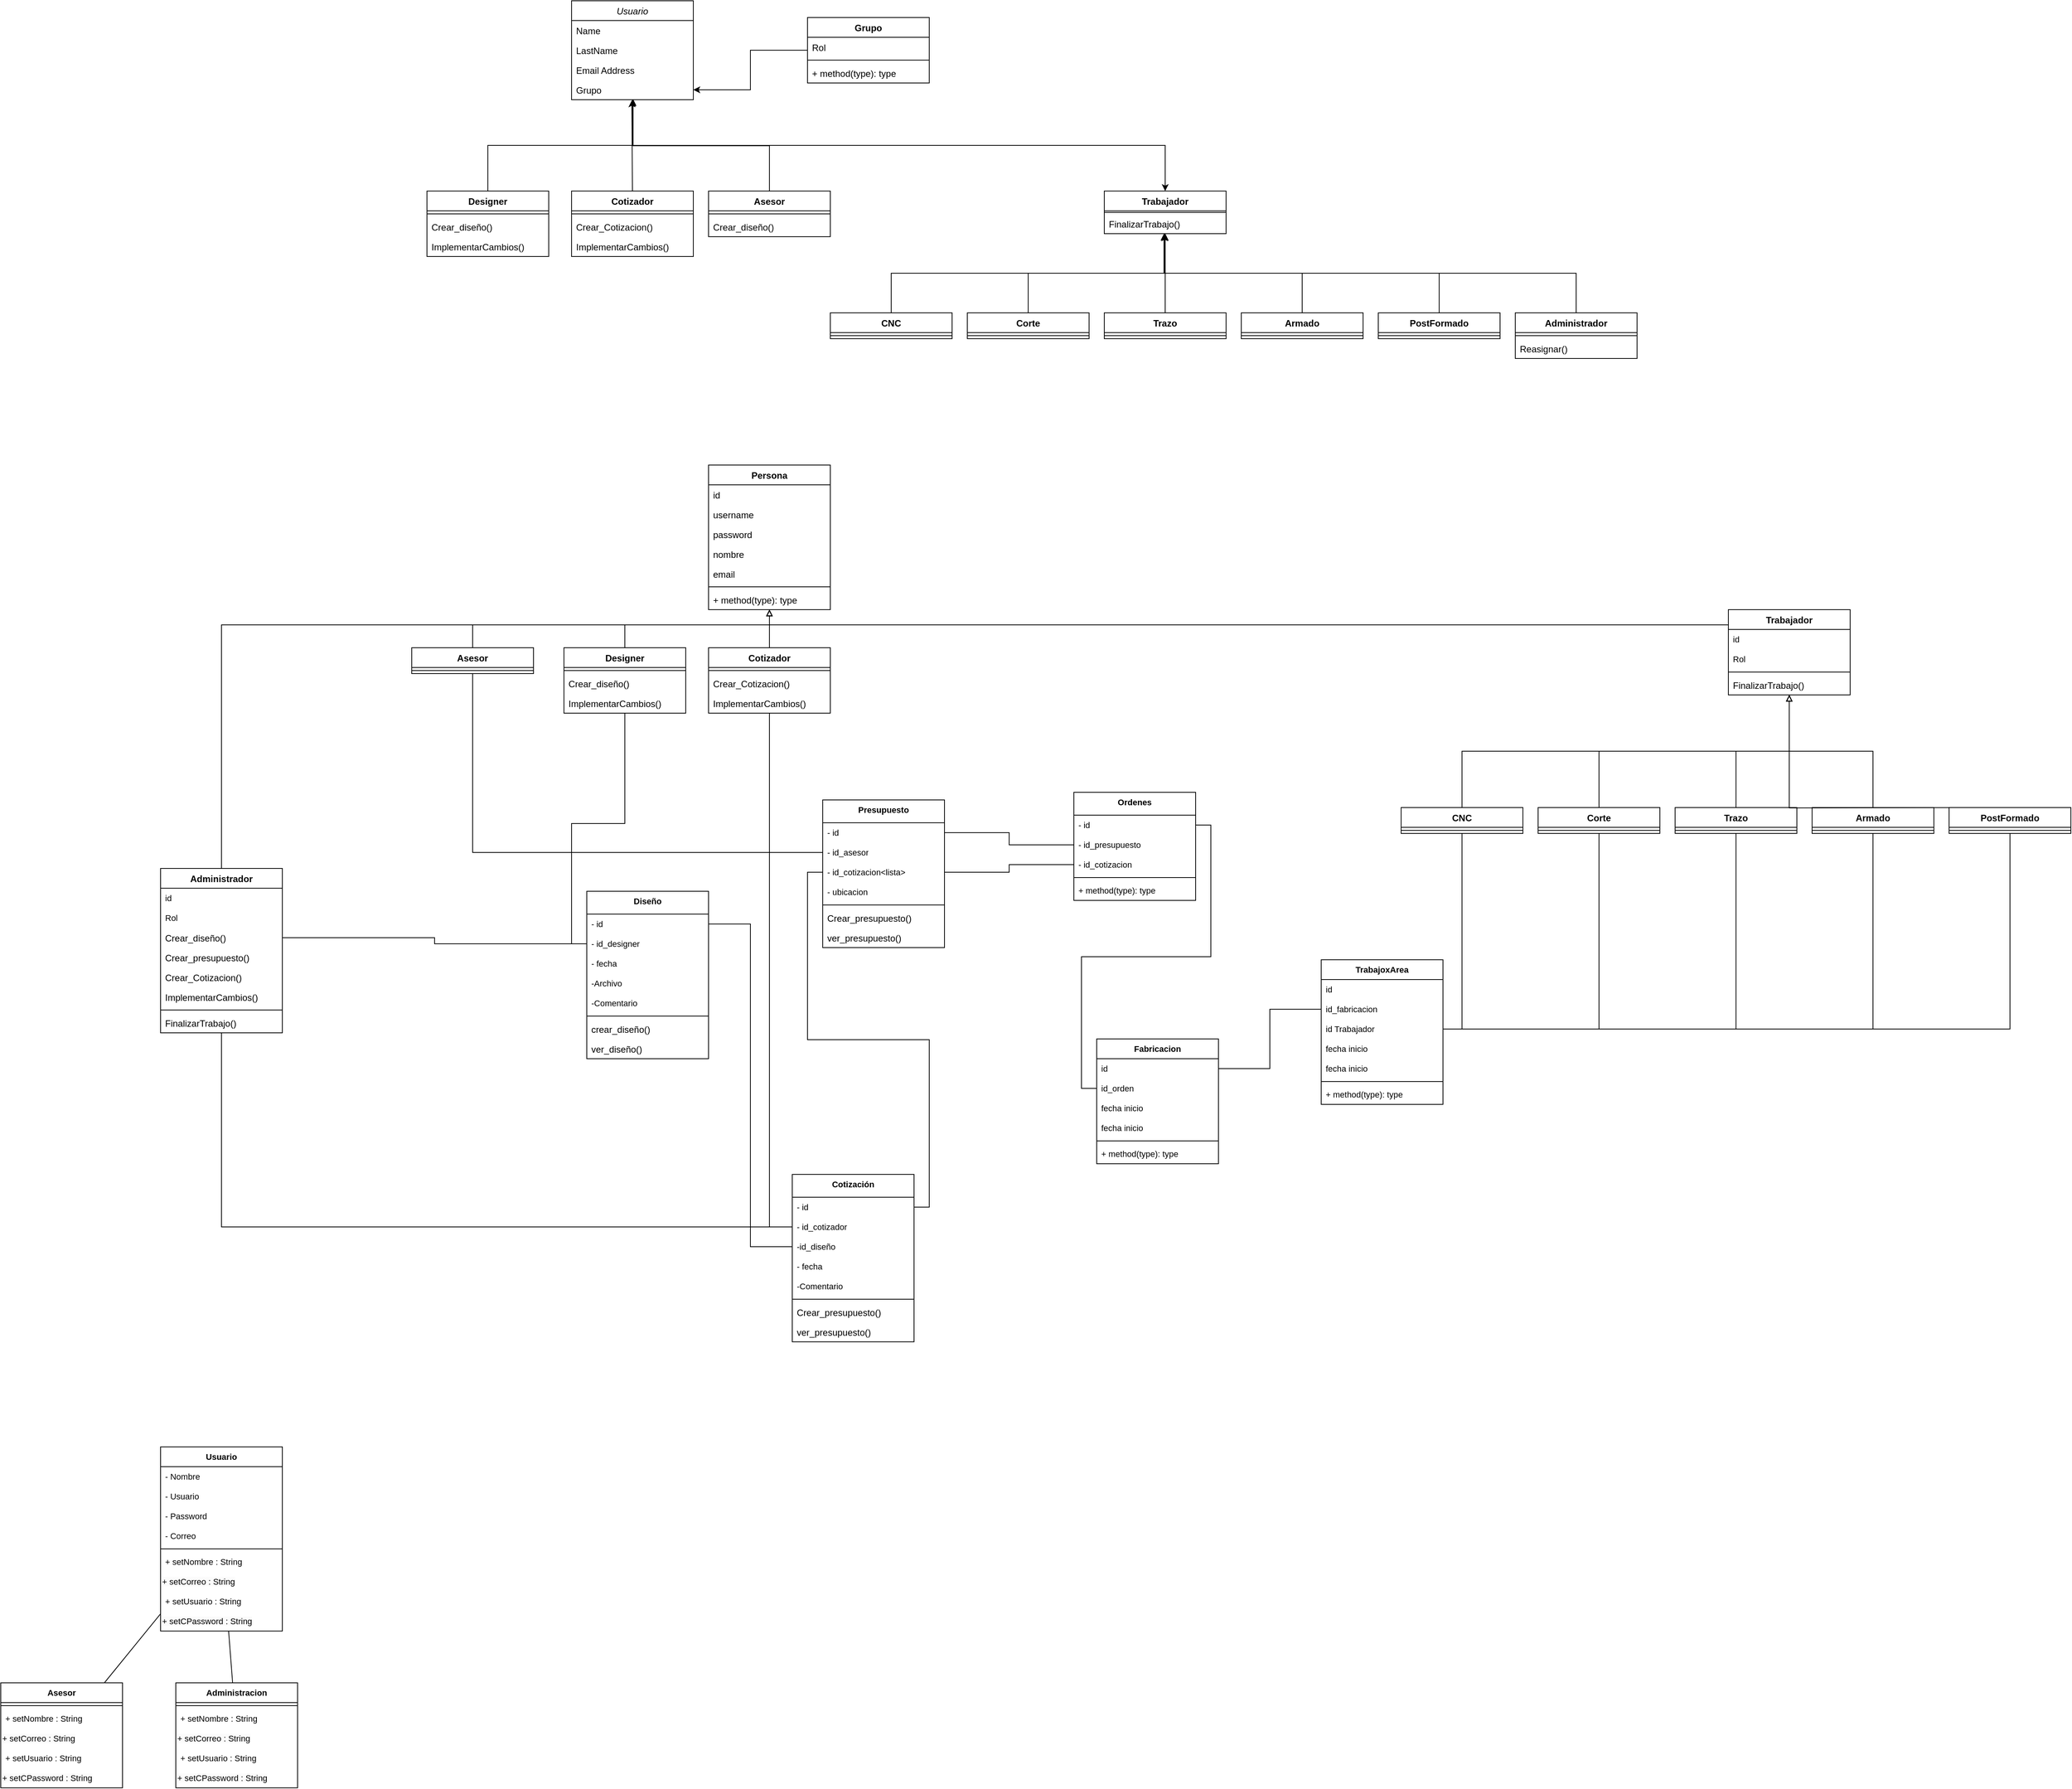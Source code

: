 <mxfile version="22.1.21" type="device">
  <diagram id="C5RBs43oDa-KdzZeNtuy" name="Page-1">
    <mxGraphModel dx="2045" dy="697" grid="1" gridSize="10" guides="1" tooltips="1" connect="1" arrows="1" fold="1" page="1" pageScale="1" pageWidth="850" pageHeight="1100" math="0" shadow="0">
      <root>
        <mxCell id="WIyWlLk6GJQsqaUBKTNV-0" />
        <mxCell id="WIyWlLk6GJQsqaUBKTNV-1" parent="WIyWlLk6GJQsqaUBKTNV-0" />
        <mxCell id="8K0F5egTCdDIPGkwYNe5-43" style="edgeStyle=orthogonalEdgeStyle;rounded=0;orthogonalLoop=1;jettySize=auto;html=1;" parent="WIyWlLk6GJQsqaUBKTNV-1" source="zkfFHV4jXpPFQw0GAbJ--0" target="8K0F5egTCdDIPGkwYNe5-40" edge="1">
          <mxGeometry relative="1" as="geometry">
            <Array as="points">
              <mxPoint x="370" y="210" />
              <mxPoint x="1070" y="210" />
            </Array>
          </mxGeometry>
        </mxCell>
        <mxCell id="zkfFHV4jXpPFQw0GAbJ--0" value="Usuario" style="swimlane;fontStyle=2;align=center;verticalAlign=top;childLayout=stackLayout;horizontal=1;startSize=26;horizontalStack=0;resizeParent=1;resizeLast=0;collapsible=1;marginBottom=0;rounded=0;shadow=0;strokeWidth=1;" parent="WIyWlLk6GJQsqaUBKTNV-1" vertex="1">
          <mxGeometry x="290" y="20" width="160" height="130" as="geometry">
            <mxRectangle x="230" y="140" width="160" height="26" as="alternateBounds" />
          </mxGeometry>
        </mxCell>
        <mxCell id="zkfFHV4jXpPFQw0GAbJ--1" value="Name" style="text;align=left;verticalAlign=top;spacingLeft=4;spacingRight=4;overflow=hidden;rotatable=0;points=[[0,0.5],[1,0.5]];portConstraint=eastwest;" parent="zkfFHV4jXpPFQw0GAbJ--0" vertex="1">
          <mxGeometry y="26" width="160" height="26" as="geometry" />
        </mxCell>
        <mxCell id="zkfFHV4jXpPFQw0GAbJ--2" value="LastName" style="text;align=left;verticalAlign=top;spacingLeft=4;spacingRight=4;overflow=hidden;rotatable=0;points=[[0,0.5],[1,0.5]];portConstraint=eastwest;rounded=0;shadow=0;html=0;" parent="zkfFHV4jXpPFQw0GAbJ--0" vertex="1">
          <mxGeometry y="52" width="160" height="26" as="geometry" />
        </mxCell>
        <mxCell id="zkfFHV4jXpPFQw0GAbJ--3" value="Email Address" style="text;align=left;verticalAlign=top;spacingLeft=4;spacingRight=4;overflow=hidden;rotatable=0;points=[[0,0.5],[1,0.5]];portConstraint=eastwest;rounded=0;shadow=0;html=0;" parent="zkfFHV4jXpPFQw0GAbJ--0" vertex="1">
          <mxGeometry y="78" width="160" height="26" as="geometry" />
        </mxCell>
        <mxCell id="8K0F5egTCdDIPGkwYNe5-10" value="Grupo" style="text;align=left;verticalAlign=top;spacingLeft=4;spacingRight=4;overflow=hidden;rotatable=0;points=[[0,0.5],[1,0.5]];portConstraint=eastwest;rounded=0;shadow=0;html=0;" parent="zkfFHV4jXpPFQw0GAbJ--0" vertex="1">
          <mxGeometry y="104" width="160" height="26" as="geometry" />
        </mxCell>
        <mxCell id="8K0F5egTCdDIPGkwYNe5-0" value="Designer" style="swimlane;fontStyle=1;align=center;verticalAlign=top;childLayout=stackLayout;horizontal=1;startSize=26;horizontalStack=0;resizeParent=1;resizeParentMax=0;resizeLast=0;collapsible=1;marginBottom=0;whiteSpace=wrap;html=1;" parent="WIyWlLk6GJQsqaUBKTNV-1" vertex="1">
          <mxGeometry x="100" y="270" width="160" height="86" as="geometry" />
        </mxCell>
        <mxCell id="8K0F5egTCdDIPGkwYNe5-2" value="" style="line;strokeWidth=1;fillColor=none;align=left;verticalAlign=middle;spacingTop=-1;spacingLeft=3;spacingRight=3;rotatable=0;labelPosition=right;points=[];portConstraint=eastwest;strokeColor=inherit;" parent="8K0F5egTCdDIPGkwYNe5-0" vertex="1">
          <mxGeometry y="26" width="160" height="8" as="geometry" />
        </mxCell>
        <mxCell id="8K0F5egTCdDIPGkwYNe5-3" value="Crear_diseño()" style="text;strokeColor=none;fillColor=none;align=left;verticalAlign=top;spacingLeft=4;spacingRight=4;overflow=hidden;rotatable=0;points=[[0,0.5],[1,0.5]];portConstraint=eastwest;whiteSpace=wrap;html=1;" parent="8K0F5egTCdDIPGkwYNe5-0" vertex="1">
          <mxGeometry y="34" width="160" height="26" as="geometry" />
        </mxCell>
        <mxCell id="8K0F5egTCdDIPGkwYNe5-35" value="ImplementarCambios()" style="text;strokeColor=none;fillColor=none;align=left;verticalAlign=top;spacingLeft=4;spacingRight=4;overflow=hidden;rotatable=0;points=[[0,0.5],[1,0.5]];portConstraint=eastwest;whiteSpace=wrap;html=1;" parent="8K0F5egTCdDIPGkwYNe5-0" vertex="1">
          <mxGeometry y="60" width="160" height="26" as="geometry" />
        </mxCell>
        <mxCell id="8K0F5egTCdDIPGkwYNe5-12" style="edgeStyle=orthogonalEdgeStyle;rounded=0;orthogonalLoop=1;jettySize=auto;html=1;" parent="WIyWlLk6GJQsqaUBKTNV-1" source="8K0F5egTCdDIPGkwYNe5-5" target="8K0F5egTCdDIPGkwYNe5-10" edge="1">
          <mxGeometry relative="1" as="geometry" />
        </mxCell>
        <mxCell id="8K0F5egTCdDIPGkwYNe5-5" value="Grupo" style="swimlane;fontStyle=1;align=center;verticalAlign=top;childLayout=stackLayout;horizontal=1;startSize=26;horizontalStack=0;resizeParent=1;resizeParentMax=0;resizeLast=0;collapsible=1;marginBottom=0;whiteSpace=wrap;html=1;" parent="WIyWlLk6GJQsqaUBKTNV-1" vertex="1">
          <mxGeometry x="600" y="42" width="160" height="86" as="geometry" />
        </mxCell>
        <mxCell id="8K0F5egTCdDIPGkwYNe5-6" value="Rol" style="text;strokeColor=none;fillColor=none;align=left;verticalAlign=top;spacingLeft=4;spacingRight=4;overflow=hidden;rotatable=0;points=[[0,0.5],[1,0.5]];portConstraint=eastwest;whiteSpace=wrap;html=1;" parent="8K0F5egTCdDIPGkwYNe5-5" vertex="1">
          <mxGeometry y="26" width="160" height="26" as="geometry" />
        </mxCell>
        <mxCell id="8K0F5egTCdDIPGkwYNe5-7" value="" style="line;strokeWidth=1;fillColor=none;align=left;verticalAlign=middle;spacingTop=-1;spacingLeft=3;spacingRight=3;rotatable=0;labelPosition=right;points=[];portConstraint=eastwest;strokeColor=inherit;" parent="8K0F5egTCdDIPGkwYNe5-5" vertex="1">
          <mxGeometry y="52" width="160" height="8" as="geometry" />
        </mxCell>
        <mxCell id="8K0F5egTCdDIPGkwYNe5-8" value="+ method(type): type" style="text;strokeColor=none;fillColor=none;align=left;verticalAlign=top;spacingLeft=4;spacingRight=4;overflow=hidden;rotatable=0;points=[[0,0.5],[1,0.5]];portConstraint=eastwest;whiteSpace=wrap;html=1;" parent="8K0F5egTCdDIPGkwYNe5-5" vertex="1">
          <mxGeometry y="60" width="160" height="26" as="geometry" />
        </mxCell>
        <mxCell id="8K0F5egTCdDIPGkwYNe5-13" value="Cotizador" style="swimlane;fontStyle=1;align=center;verticalAlign=top;childLayout=stackLayout;horizontal=1;startSize=26;horizontalStack=0;resizeParent=1;resizeParentMax=0;resizeLast=0;collapsible=1;marginBottom=0;whiteSpace=wrap;html=1;" parent="WIyWlLk6GJQsqaUBKTNV-1" vertex="1">
          <mxGeometry x="290" y="270" width="160" height="86" as="geometry" />
        </mxCell>
        <mxCell id="8K0F5egTCdDIPGkwYNe5-14" value="" style="line;strokeWidth=1;fillColor=none;align=left;verticalAlign=middle;spacingTop=-1;spacingLeft=3;spacingRight=3;rotatable=0;labelPosition=right;points=[];portConstraint=eastwest;strokeColor=inherit;" parent="8K0F5egTCdDIPGkwYNe5-13" vertex="1">
          <mxGeometry y="26" width="160" height="8" as="geometry" />
        </mxCell>
        <mxCell id="8K0F5egTCdDIPGkwYNe5-15" value="Crear_Cotizacion()" style="text;strokeColor=none;fillColor=none;align=left;verticalAlign=top;spacingLeft=4;spacingRight=4;overflow=hidden;rotatable=0;points=[[0,0.5],[1,0.5]];portConstraint=eastwest;whiteSpace=wrap;html=1;" parent="8K0F5egTCdDIPGkwYNe5-13" vertex="1">
          <mxGeometry y="34" width="160" height="26" as="geometry" />
        </mxCell>
        <mxCell id="8K0F5egTCdDIPGkwYNe5-36" value="ImplementarCambios()" style="text;strokeColor=none;fillColor=none;align=left;verticalAlign=top;spacingLeft=4;spacingRight=4;overflow=hidden;rotatable=0;points=[[0,0.5],[1,0.5]];portConstraint=eastwest;whiteSpace=wrap;html=1;" parent="8K0F5egTCdDIPGkwYNe5-13" vertex="1">
          <mxGeometry y="60" width="160" height="26" as="geometry" />
        </mxCell>
        <mxCell id="8K0F5egTCdDIPGkwYNe5-62" style="edgeStyle=orthogonalEdgeStyle;rounded=0;orthogonalLoop=1;jettySize=auto;html=1;exitX=0.5;exitY=0;exitDx=0;exitDy=0;" parent="WIyWlLk6GJQsqaUBKTNV-1" source="8K0F5egTCdDIPGkwYNe5-16" edge="1">
          <mxGeometry relative="1" as="geometry">
            <mxPoint x="370" y="150" as="targetPoint" />
          </mxGeometry>
        </mxCell>
        <mxCell id="8K0F5egTCdDIPGkwYNe5-16" value="Asesor" style="swimlane;fontStyle=1;align=center;verticalAlign=top;childLayout=stackLayout;horizontal=1;startSize=26;horizontalStack=0;resizeParent=1;resizeParentMax=0;resizeLast=0;collapsible=1;marginBottom=0;whiteSpace=wrap;html=1;" parent="WIyWlLk6GJQsqaUBKTNV-1" vertex="1">
          <mxGeometry x="470" y="270" width="160" height="60" as="geometry" />
        </mxCell>
        <mxCell id="8K0F5egTCdDIPGkwYNe5-17" value="" style="line;strokeWidth=1;fillColor=none;align=left;verticalAlign=middle;spacingTop=-1;spacingLeft=3;spacingRight=3;rotatable=0;labelPosition=right;points=[];portConstraint=eastwest;strokeColor=inherit;" parent="8K0F5egTCdDIPGkwYNe5-16" vertex="1">
          <mxGeometry y="26" width="160" height="8" as="geometry" />
        </mxCell>
        <mxCell id="8K0F5egTCdDIPGkwYNe5-18" value="Crear_diseño()" style="text;strokeColor=none;fillColor=none;align=left;verticalAlign=top;spacingLeft=4;spacingRight=4;overflow=hidden;rotatable=0;points=[[0,0.5],[1,0.5]];portConstraint=eastwest;whiteSpace=wrap;html=1;" parent="8K0F5egTCdDIPGkwYNe5-16" vertex="1">
          <mxGeometry y="34" width="160" height="26" as="geometry" />
        </mxCell>
        <mxCell id="8K0F5egTCdDIPGkwYNe5-45" style="edgeStyle=orthogonalEdgeStyle;rounded=0;orthogonalLoop=1;jettySize=auto;html=1;exitX=0.5;exitY=0;exitDx=0;exitDy=0;" parent="WIyWlLk6GJQsqaUBKTNV-1" source="8K0F5egTCdDIPGkwYNe5-19" target="8K0F5egTCdDIPGkwYNe5-40" edge="1">
          <mxGeometry relative="1" as="geometry" />
        </mxCell>
        <mxCell id="8K0F5egTCdDIPGkwYNe5-19" value="CNC" style="swimlane;fontStyle=1;align=center;verticalAlign=top;childLayout=stackLayout;horizontal=1;startSize=26;horizontalStack=0;resizeParent=1;resizeParentMax=0;resizeLast=0;collapsible=1;marginBottom=0;whiteSpace=wrap;html=1;" parent="WIyWlLk6GJQsqaUBKTNV-1" vertex="1">
          <mxGeometry x="630" y="430" width="160" height="34" as="geometry" />
        </mxCell>
        <mxCell id="8K0F5egTCdDIPGkwYNe5-20" value="" style="line;strokeWidth=1;fillColor=none;align=left;verticalAlign=middle;spacingTop=-1;spacingLeft=3;spacingRight=3;rotatable=0;labelPosition=right;points=[];portConstraint=eastwest;strokeColor=inherit;" parent="8K0F5egTCdDIPGkwYNe5-19" vertex="1">
          <mxGeometry y="26" width="160" height="8" as="geometry" />
        </mxCell>
        <mxCell id="8K0F5egTCdDIPGkwYNe5-23" value="Corte" style="swimlane;fontStyle=1;align=center;verticalAlign=top;childLayout=stackLayout;horizontal=1;startSize=26;horizontalStack=0;resizeParent=1;resizeParentMax=0;resizeLast=0;collapsible=1;marginBottom=0;whiteSpace=wrap;html=1;" parent="WIyWlLk6GJQsqaUBKTNV-1" vertex="1">
          <mxGeometry x="810" y="430" width="160" height="34" as="geometry" />
        </mxCell>
        <mxCell id="8K0F5egTCdDIPGkwYNe5-24" value="" style="line;strokeWidth=1;fillColor=none;align=left;verticalAlign=middle;spacingTop=-1;spacingLeft=3;spacingRight=3;rotatable=0;labelPosition=right;points=[];portConstraint=eastwest;strokeColor=inherit;" parent="8K0F5egTCdDIPGkwYNe5-23" vertex="1">
          <mxGeometry y="26" width="160" height="8" as="geometry" />
        </mxCell>
        <mxCell id="8K0F5egTCdDIPGkwYNe5-26" value="Trazo" style="swimlane;fontStyle=1;align=center;verticalAlign=top;childLayout=stackLayout;horizontal=1;startSize=26;horizontalStack=0;resizeParent=1;resizeParentMax=0;resizeLast=0;collapsible=1;marginBottom=0;whiteSpace=wrap;html=1;" parent="WIyWlLk6GJQsqaUBKTNV-1" vertex="1">
          <mxGeometry x="990" y="430" width="160" height="34" as="geometry" />
        </mxCell>
        <mxCell id="8K0F5egTCdDIPGkwYNe5-27" value="" style="line;strokeWidth=1;fillColor=none;align=left;verticalAlign=middle;spacingTop=-1;spacingLeft=3;spacingRight=3;rotatable=0;labelPosition=right;points=[];portConstraint=eastwest;strokeColor=inherit;" parent="8K0F5egTCdDIPGkwYNe5-26" vertex="1">
          <mxGeometry y="26" width="160" height="8" as="geometry" />
        </mxCell>
        <mxCell id="8K0F5egTCdDIPGkwYNe5-29" value="Armado" style="swimlane;fontStyle=1;align=center;verticalAlign=top;childLayout=stackLayout;horizontal=1;startSize=26;horizontalStack=0;resizeParent=1;resizeParentMax=0;resizeLast=0;collapsible=1;marginBottom=0;whiteSpace=wrap;html=1;" parent="WIyWlLk6GJQsqaUBKTNV-1" vertex="1">
          <mxGeometry x="1170" y="430" width="160" height="34" as="geometry" />
        </mxCell>
        <mxCell id="8K0F5egTCdDIPGkwYNe5-30" value="" style="line;strokeWidth=1;fillColor=none;align=left;verticalAlign=middle;spacingTop=-1;spacingLeft=3;spacingRight=3;rotatable=0;labelPosition=right;points=[];portConstraint=eastwest;strokeColor=inherit;" parent="8K0F5egTCdDIPGkwYNe5-29" vertex="1">
          <mxGeometry y="26" width="160" height="8" as="geometry" />
        </mxCell>
        <mxCell id="8K0F5egTCdDIPGkwYNe5-32" value="PostFormado" style="swimlane;fontStyle=1;align=center;verticalAlign=top;childLayout=stackLayout;horizontal=1;startSize=26;horizontalStack=0;resizeParent=1;resizeParentMax=0;resizeLast=0;collapsible=1;marginBottom=0;whiteSpace=wrap;html=1;" parent="WIyWlLk6GJQsqaUBKTNV-1" vertex="1">
          <mxGeometry x="1350" y="430" width="160" height="34" as="geometry" />
        </mxCell>
        <mxCell id="8K0F5egTCdDIPGkwYNe5-33" value="" style="line;strokeWidth=1;fillColor=none;align=left;verticalAlign=middle;spacingTop=-1;spacingLeft=3;spacingRight=3;rotatable=0;labelPosition=right;points=[];portConstraint=eastwest;strokeColor=inherit;" parent="8K0F5egTCdDIPGkwYNe5-32" vertex="1">
          <mxGeometry y="26" width="160" height="8" as="geometry" />
        </mxCell>
        <mxCell id="8K0F5egTCdDIPGkwYNe5-40" value="Trabajador" style="swimlane;fontStyle=1;align=center;verticalAlign=top;childLayout=stackLayout;horizontal=1;startSize=26;horizontalStack=0;resizeParent=1;resizeParentMax=0;resizeLast=0;collapsible=1;marginBottom=0;whiteSpace=wrap;html=1;" parent="WIyWlLk6GJQsqaUBKTNV-1" vertex="1">
          <mxGeometry x="990" y="270" width="160" height="56" as="geometry" />
        </mxCell>
        <mxCell id="8K0F5egTCdDIPGkwYNe5-41" value="" style="line;strokeWidth=1;fillColor=none;align=left;verticalAlign=middle;spacingTop=-1;spacingLeft=3;spacingRight=3;rotatable=0;labelPosition=right;points=[];portConstraint=eastwest;strokeColor=inherit;" parent="8K0F5egTCdDIPGkwYNe5-40" vertex="1">
          <mxGeometry y="26" width="160" height="4" as="geometry" />
        </mxCell>
        <mxCell id="8K0F5egTCdDIPGkwYNe5-42" value="FinalizarTrabajo()" style="text;strokeColor=none;fillColor=none;align=left;verticalAlign=top;spacingLeft=4;spacingRight=4;overflow=hidden;rotatable=0;points=[[0,0.5],[1,0.5]];portConstraint=eastwest;whiteSpace=wrap;html=1;" parent="8K0F5egTCdDIPGkwYNe5-40" vertex="1">
          <mxGeometry y="30" width="160" height="26" as="geometry" />
        </mxCell>
        <mxCell id="8K0F5egTCdDIPGkwYNe5-46" style="edgeStyle=orthogonalEdgeStyle;rounded=0;orthogonalLoop=1;jettySize=auto;html=1;exitX=0.5;exitY=0;exitDx=0;exitDy=0;entryX=0.5;entryY=1;entryDx=0;entryDy=0;entryPerimeter=0;" parent="WIyWlLk6GJQsqaUBKTNV-1" source="8K0F5egTCdDIPGkwYNe5-23" target="8K0F5egTCdDIPGkwYNe5-42" edge="1">
          <mxGeometry relative="1" as="geometry" />
        </mxCell>
        <mxCell id="8K0F5egTCdDIPGkwYNe5-47" style="edgeStyle=orthogonalEdgeStyle;rounded=0;orthogonalLoop=1;jettySize=auto;html=1;exitX=0.5;exitY=0;exitDx=0;exitDy=0;entryX=0.495;entryY=1.032;entryDx=0;entryDy=0;entryPerimeter=0;" parent="WIyWlLk6GJQsqaUBKTNV-1" source="8K0F5egTCdDIPGkwYNe5-26" target="8K0F5egTCdDIPGkwYNe5-42" edge="1">
          <mxGeometry relative="1" as="geometry" />
        </mxCell>
        <mxCell id="8K0F5egTCdDIPGkwYNe5-48" style="edgeStyle=orthogonalEdgeStyle;rounded=0;orthogonalLoop=1;jettySize=auto;html=1;exitX=0.5;exitY=0;exitDx=0;exitDy=0;entryX=0.495;entryY=0.968;entryDx=0;entryDy=0;entryPerimeter=0;" parent="WIyWlLk6GJQsqaUBKTNV-1" source="8K0F5egTCdDIPGkwYNe5-29" target="8K0F5egTCdDIPGkwYNe5-42" edge="1">
          <mxGeometry relative="1" as="geometry" />
        </mxCell>
        <mxCell id="8K0F5egTCdDIPGkwYNe5-53" value="Administrador" style="swimlane;fontStyle=1;align=center;verticalAlign=top;childLayout=stackLayout;horizontal=1;startSize=26;horizontalStack=0;resizeParent=1;resizeParentMax=0;resizeLast=0;collapsible=1;marginBottom=0;whiteSpace=wrap;html=1;" parent="WIyWlLk6GJQsqaUBKTNV-1" vertex="1">
          <mxGeometry x="1530" y="430" width="160" height="60" as="geometry" />
        </mxCell>
        <mxCell id="8K0F5egTCdDIPGkwYNe5-54" value="" style="line;strokeWidth=1;fillColor=none;align=left;verticalAlign=middle;spacingTop=-1;spacingLeft=3;spacingRight=3;rotatable=0;labelPosition=right;points=[];portConstraint=eastwest;strokeColor=inherit;" parent="8K0F5egTCdDIPGkwYNe5-53" vertex="1">
          <mxGeometry y="26" width="160" height="8" as="geometry" />
        </mxCell>
        <mxCell id="8K0F5egTCdDIPGkwYNe5-60" value="Reasignar()" style="text;strokeColor=none;fillColor=none;align=left;verticalAlign=top;spacingLeft=4;spacingRight=4;overflow=hidden;rotatable=0;points=[[0,0.5],[1,0.5]];portConstraint=eastwest;whiteSpace=wrap;html=1;" parent="8K0F5egTCdDIPGkwYNe5-53" vertex="1">
          <mxGeometry y="34" width="160" height="26" as="geometry" />
        </mxCell>
        <mxCell id="8K0F5egTCdDIPGkwYNe5-55" style="edgeStyle=orthogonalEdgeStyle;rounded=0;orthogonalLoop=1;jettySize=auto;html=1;entryX=0.49;entryY=1;entryDx=0;entryDy=0;entryPerimeter=0;" parent="WIyWlLk6GJQsqaUBKTNV-1" source="8K0F5egTCdDIPGkwYNe5-53" target="8K0F5egTCdDIPGkwYNe5-42" edge="1">
          <mxGeometry relative="1" as="geometry" />
        </mxCell>
        <mxCell id="8K0F5egTCdDIPGkwYNe5-61" style="edgeStyle=orthogonalEdgeStyle;rounded=0;orthogonalLoop=1;jettySize=auto;html=1;exitX=0.5;exitY=0;exitDx=0;exitDy=0;entryX=0.495;entryY=1.032;entryDx=0;entryDy=0;entryPerimeter=0;" parent="WIyWlLk6GJQsqaUBKTNV-1" source="8K0F5egTCdDIPGkwYNe5-13" target="8K0F5egTCdDIPGkwYNe5-10" edge="1">
          <mxGeometry relative="1" as="geometry">
            <Array as="points">
              <mxPoint x="369" y="270" />
            </Array>
          </mxGeometry>
        </mxCell>
        <mxCell id="8K0F5egTCdDIPGkwYNe5-63" style="edgeStyle=orthogonalEdgeStyle;rounded=0;orthogonalLoop=1;jettySize=auto;html=1;exitX=0.5;exitY=0;exitDx=0;exitDy=0;entryX=0.505;entryY=0.968;entryDx=0;entryDy=0;entryPerimeter=0;" parent="WIyWlLk6GJQsqaUBKTNV-1" source="8K0F5egTCdDIPGkwYNe5-0" target="8K0F5egTCdDIPGkwYNe5-10" edge="1">
          <mxGeometry relative="1" as="geometry" />
        </mxCell>
        <mxCell id="8K0F5egTCdDIPGkwYNe5-64" style="edgeStyle=orthogonalEdgeStyle;rounded=0;orthogonalLoop=1;jettySize=auto;html=1;exitX=0.5;exitY=0;exitDx=0;exitDy=0;entryX=0.498;entryY=0.987;entryDx=0;entryDy=0;entryPerimeter=0;" parent="WIyWlLk6GJQsqaUBKTNV-1" source="8K0F5egTCdDIPGkwYNe5-32" target="8K0F5egTCdDIPGkwYNe5-42" edge="1">
          <mxGeometry relative="1" as="geometry" />
        </mxCell>
        <mxCell id="XTCplb8HfikGmKXVNIoh-6" value="Persona" style="swimlane;fontStyle=1;align=center;verticalAlign=top;childLayout=stackLayout;horizontal=1;startSize=26;horizontalStack=0;resizeParent=1;resizeParentMax=0;resizeLast=0;collapsible=1;marginBottom=0;whiteSpace=wrap;html=1;" parent="WIyWlLk6GJQsqaUBKTNV-1" vertex="1">
          <mxGeometry x="470" y="630" width="160" height="190" as="geometry" />
        </mxCell>
        <mxCell id="XTCplb8HfikGmKXVNIoh-39" value="id" style="text;strokeColor=none;fillColor=none;align=left;verticalAlign=top;spacingLeft=4;spacingRight=4;overflow=hidden;rotatable=0;points=[[0,0.5],[1,0.5]];portConstraint=eastwest;whiteSpace=wrap;html=1;" parent="XTCplb8HfikGmKXVNIoh-6" vertex="1">
          <mxGeometry y="26" width="160" height="26" as="geometry" />
        </mxCell>
        <mxCell id="XTCplb8HfikGmKXVNIoh-7" value="username" style="text;strokeColor=none;fillColor=none;align=left;verticalAlign=top;spacingLeft=4;spacingRight=4;overflow=hidden;rotatable=0;points=[[0,0.5],[1,0.5]];portConstraint=eastwest;whiteSpace=wrap;html=1;" parent="XTCplb8HfikGmKXVNIoh-6" vertex="1">
          <mxGeometry y="52" width="160" height="26" as="geometry" />
        </mxCell>
        <mxCell id="XTCplb8HfikGmKXVNIoh-10" value="password" style="text;strokeColor=none;fillColor=none;align=left;verticalAlign=top;spacingLeft=4;spacingRight=4;overflow=hidden;rotatable=0;points=[[0,0.5],[1,0.5]];portConstraint=eastwest;whiteSpace=wrap;html=1;" parent="XTCplb8HfikGmKXVNIoh-6" vertex="1">
          <mxGeometry y="78" width="160" height="26" as="geometry" />
        </mxCell>
        <mxCell id="XTCplb8HfikGmKXVNIoh-113" value="nombre" style="text;strokeColor=none;fillColor=none;align=left;verticalAlign=top;spacingLeft=4;spacingRight=4;overflow=hidden;rotatable=0;points=[[0,0.5],[1,0.5]];portConstraint=eastwest;whiteSpace=wrap;html=1;" parent="XTCplb8HfikGmKXVNIoh-6" vertex="1">
          <mxGeometry y="104" width="160" height="26" as="geometry" />
        </mxCell>
        <mxCell id="XTCplb8HfikGmKXVNIoh-11" value="email" style="text;strokeColor=none;fillColor=none;align=left;verticalAlign=top;spacingLeft=4;spacingRight=4;overflow=hidden;rotatable=0;points=[[0,0.5],[1,0.5]];portConstraint=eastwest;whiteSpace=wrap;html=1;" parent="XTCplb8HfikGmKXVNIoh-6" vertex="1">
          <mxGeometry y="130" width="160" height="26" as="geometry" />
        </mxCell>
        <mxCell id="XTCplb8HfikGmKXVNIoh-8" value="" style="line;strokeWidth=1;fillColor=none;align=left;verticalAlign=middle;spacingTop=-1;spacingLeft=3;spacingRight=3;rotatable=0;labelPosition=right;points=[];portConstraint=eastwest;strokeColor=inherit;" parent="XTCplb8HfikGmKXVNIoh-6" vertex="1">
          <mxGeometry y="156" width="160" height="8" as="geometry" />
        </mxCell>
        <mxCell id="XTCplb8HfikGmKXVNIoh-9" value="+ method(type): type" style="text;strokeColor=none;fillColor=none;align=left;verticalAlign=top;spacingLeft=4;spacingRight=4;overflow=hidden;rotatable=0;points=[[0,0.5],[1,0.5]];portConstraint=eastwest;whiteSpace=wrap;html=1;" parent="XTCplb8HfikGmKXVNIoh-6" vertex="1">
          <mxGeometry y="164" width="160" height="26" as="geometry" />
        </mxCell>
        <mxCell id="XTCplb8HfikGmKXVNIoh-31" style="edgeStyle=orthogonalEdgeStyle;rounded=0;orthogonalLoop=1;jettySize=auto;html=1;endArrow=block;endFill=0;" parent="WIyWlLk6GJQsqaUBKTNV-1" source="XTCplb8HfikGmKXVNIoh-16" target="XTCplb8HfikGmKXVNIoh-6" edge="1">
          <mxGeometry relative="1" as="geometry">
            <Array as="points">
              <mxPoint x="360" y="840" />
              <mxPoint x="550" y="840" />
            </Array>
          </mxGeometry>
        </mxCell>
        <mxCell id="XTCplb8HfikGmKXVNIoh-16" value="Designer" style="swimlane;fontStyle=1;align=center;verticalAlign=top;childLayout=stackLayout;horizontal=1;startSize=26;horizontalStack=0;resizeParent=1;resizeParentMax=0;resizeLast=0;collapsible=1;marginBottom=0;whiteSpace=wrap;html=1;" parent="WIyWlLk6GJQsqaUBKTNV-1" vertex="1">
          <mxGeometry x="280" y="870" width="160" height="86" as="geometry" />
        </mxCell>
        <mxCell id="XTCplb8HfikGmKXVNIoh-17" value="" style="line;strokeWidth=1;fillColor=none;align=left;verticalAlign=middle;spacingTop=-1;spacingLeft=3;spacingRight=3;rotatable=0;labelPosition=right;points=[];portConstraint=eastwest;strokeColor=inherit;" parent="XTCplb8HfikGmKXVNIoh-16" vertex="1">
          <mxGeometry y="26" width="160" height="8" as="geometry" />
        </mxCell>
        <mxCell id="XTCplb8HfikGmKXVNIoh-18" value="Crear_diseño()" style="text;strokeColor=none;fillColor=none;align=left;verticalAlign=top;spacingLeft=4;spacingRight=4;overflow=hidden;rotatable=0;points=[[0,0.5],[1,0.5]];portConstraint=eastwest;whiteSpace=wrap;html=1;" parent="XTCplb8HfikGmKXVNIoh-16" vertex="1">
          <mxGeometry y="34" width="160" height="26" as="geometry" />
        </mxCell>
        <mxCell id="XTCplb8HfikGmKXVNIoh-19" value="ImplementarCambios()" style="text;strokeColor=none;fillColor=none;align=left;verticalAlign=top;spacingLeft=4;spacingRight=4;overflow=hidden;rotatable=0;points=[[0,0.5],[1,0.5]];portConstraint=eastwest;whiteSpace=wrap;html=1;" parent="XTCplb8HfikGmKXVNIoh-16" vertex="1">
          <mxGeometry y="60" width="160" height="26" as="geometry" />
        </mxCell>
        <mxCell id="XTCplb8HfikGmKXVNIoh-32" style="edgeStyle=orthogonalEdgeStyle;rounded=0;orthogonalLoop=1;jettySize=auto;html=1;endArrow=block;endFill=0;" parent="WIyWlLk6GJQsqaUBKTNV-1" source="XTCplb8HfikGmKXVNIoh-20" target="XTCplb8HfikGmKXVNIoh-6" edge="1">
          <mxGeometry relative="1" as="geometry" />
        </mxCell>
        <mxCell id="XTCplb8HfikGmKXVNIoh-20" value="Cotizador" style="swimlane;fontStyle=1;align=center;verticalAlign=top;childLayout=stackLayout;horizontal=1;startSize=26;horizontalStack=0;resizeParent=1;resizeParentMax=0;resizeLast=0;collapsible=1;marginBottom=0;whiteSpace=wrap;html=1;" parent="WIyWlLk6GJQsqaUBKTNV-1" vertex="1">
          <mxGeometry x="470" y="870" width="160" height="86" as="geometry" />
        </mxCell>
        <mxCell id="XTCplb8HfikGmKXVNIoh-21" value="" style="line;strokeWidth=1;fillColor=none;align=left;verticalAlign=middle;spacingTop=-1;spacingLeft=3;spacingRight=3;rotatable=0;labelPosition=right;points=[];portConstraint=eastwest;strokeColor=inherit;" parent="XTCplb8HfikGmKXVNIoh-20" vertex="1">
          <mxGeometry y="26" width="160" height="8" as="geometry" />
        </mxCell>
        <mxCell id="XTCplb8HfikGmKXVNIoh-22" value="Crear_Cotizacion()" style="text;strokeColor=none;fillColor=none;align=left;verticalAlign=top;spacingLeft=4;spacingRight=4;overflow=hidden;rotatable=0;points=[[0,0.5],[1,0.5]];portConstraint=eastwest;whiteSpace=wrap;html=1;" parent="XTCplb8HfikGmKXVNIoh-20" vertex="1">
          <mxGeometry y="34" width="160" height="26" as="geometry" />
        </mxCell>
        <mxCell id="XTCplb8HfikGmKXVNIoh-23" value="ImplementarCambios()" style="text;strokeColor=none;fillColor=none;align=left;verticalAlign=top;spacingLeft=4;spacingRight=4;overflow=hidden;rotatable=0;points=[[0,0.5],[1,0.5]];portConstraint=eastwest;whiteSpace=wrap;html=1;" parent="XTCplb8HfikGmKXVNIoh-20" vertex="1">
          <mxGeometry y="60" width="160" height="26" as="geometry" />
        </mxCell>
        <mxCell id="XTCplb8HfikGmKXVNIoh-33" style="edgeStyle=orthogonalEdgeStyle;rounded=0;orthogonalLoop=1;jettySize=auto;html=1;endArrow=block;endFill=0;" parent="WIyWlLk6GJQsqaUBKTNV-1" source="XTCplb8HfikGmKXVNIoh-24" target="XTCplb8HfikGmKXVNIoh-6" edge="1">
          <mxGeometry relative="1" as="geometry">
            <Array as="points">
              <mxPoint x="160" y="840" />
              <mxPoint x="550" y="840" />
            </Array>
          </mxGeometry>
        </mxCell>
        <mxCell id="XTCplb8HfikGmKXVNIoh-24" value="Asesor" style="swimlane;fontStyle=1;align=center;verticalAlign=top;childLayout=stackLayout;horizontal=1;startSize=26;horizontalStack=0;resizeParent=1;resizeParentMax=0;resizeLast=0;collapsible=1;marginBottom=0;whiteSpace=wrap;html=1;" parent="WIyWlLk6GJQsqaUBKTNV-1" vertex="1">
          <mxGeometry x="80" y="870" width="160" height="34" as="geometry" />
        </mxCell>
        <mxCell id="XTCplb8HfikGmKXVNIoh-25" value="" style="line;strokeWidth=1;fillColor=none;align=left;verticalAlign=middle;spacingTop=-1;spacingLeft=3;spacingRight=3;rotatable=0;labelPosition=right;points=[];portConstraint=eastwest;strokeColor=inherit;" parent="XTCplb8HfikGmKXVNIoh-24" vertex="1">
          <mxGeometry y="26" width="160" height="8" as="geometry" />
        </mxCell>
        <mxCell id="XTCplb8HfikGmKXVNIoh-34" style="edgeStyle=orthogonalEdgeStyle;rounded=0;orthogonalLoop=1;jettySize=auto;html=1;endArrow=block;endFill=0;" parent="WIyWlLk6GJQsqaUBKTNV-1" source="XTCplb8HfikGmKXVNIoh-27" target="XTCplb8HfikGmKXVNIoh-6" edge="1">
          <mxGeometry relative="1" as="geometry">
            <Array as="points">
              <mxPoint x="1550" y="840" />
              <mxPoint x="550" y="840" />
            </Array>
          </mxGeometry>
        </mxCell>
        <mxCell id="XTCplb8HfikGmKXVNIoh-27" value="Trabajador" style="swimlane;fontStyle=1;align=center;verticalAlign=top;childLayout=stackLayout;horizontal=1;startSize=26;horizontalStack=0;resizeParent=1;resizeParentMax=0;resizeLast=0;collapsible=1;marginBottom=0;whiteSpace=wrap;html=1;" parent="WIyWlLk6GJQsqaUBKTNV-1" vertex="1">
          <mxGeometry x="1810" y="820" width="160" height="112" as="geometry" />
        </mxCell>
        <mxCell id="XTCplb8HfikGmKXVNIoh-111" value="id" style="text;strokeColor=none;fillColor=none;align=left;verticalAlign=top;spacingLeft=4;spacingRight=4;overflow=hidden;rotatable=0;points=[[0,0.5],[1,0.5]];portConstraint=eastwest;whiteSpace=wrap;html=1;fontSize=11;fontFamily=Helvetica;fontColor=default;" parent="XTCplb8HfikGmKXVNIoh-27" vertex="1">
          <mxGeometry y="26" width="160" height="26" as="geometry" />
        </mxCell>
        <mxCell id="XTCplb8HfikGmKXVNIoh-110" value="Rol" style="text;strokeColor=none;fillColor=none;align=left;verticalAlign=top;spacingLeft=4;spacingRight=4;overflow=hidden;rotatable=0;points=[[0,0.5],[1,0.5]];portConstraint=eastwest;whiteSpace=wrap;html=1;fontSize=11;fontFamily=Helvetica;fontColor=default;" parent="XTCplb8HfikGmKXVNIoh-27" vertex="1">
          <mxGeometry y="52" width="160" height="26" as="geometry" />
        </mxCell>
        <mxCell id="XTCplb8HfikGmKXVNIoh-28" value="" style="line;strokeWidth=1;fillColor=none;align=left;verticalAlign=middle;spacingTop=-1;spacingLeft=3;spacingRight=3;rotatable=0;labelPosition=right;points=[];portConstraint=eastwest;strokeColor=inherit;" parent="XTCplb8HfikGmKXVNIoh-27" vertex="1">
          <mxGeometry y="78" width="160" height="8" as="geometry" />
        </mxCell>
        <mxCell id="XTCplb8HfikGmKXVNIoh-29" value="FinalizarTrabajo()" style="text;strokeColor=none;fillColor=none;align=left;verticalAlign=top;spacingLeft=4;spacingRight=4;overflow=hidden;rotatable=0;points=[[0,0.5],[1,0.5]];portConstraint=eastwest;whiteSpace=wrap;html=1;" parent="XTCplb8HfikGmKXVNIoh-27" vertex="1">
          <mxGeometry y="86" width="160" height="26" as="geometry" />
        </mxCell>
        <mxCell id="XTCplb8HfikGmKXVNIoh-40" value="Presupuesto" style="swimlane;fontStyle=1;align=center;verticalAlign=top;childLayout=stackLayout;horizontal=1;startSize=30;horizontalStack=0;resizeParent=1;resizeParentMax=0;resizeLast=0;collapsible=1;marginBottom=0;whiteSpace=wrap;html=1;fontFamily=Helvetica;fontSize=11;" parent="WIyWlLk6GJQsqaUBKTNV-1" vertex="1">
          <mxGeometry x="620" y="1070" width="160" height="194" as="geometry">
            <mxRectangle x="860" y="10" width="80" height="30" as="alternateBounds" />
          </mxGeometry>
        </mxCell>
        <mxCell id="XTCplb8HfikGmKXVNIoh-41" value="- id" style="text;strokeColor=none;fillColor=none;align=left;verticalAlign=top;spacingLeft=4;spacingRight=4;overflow=hidden;rotatable=0;points=[[0,0.5],[1,0.5]];portConstraint=eastwest;whiteSpace=wrap;html=1;fontSize=11;fontFamily=Helvetica;fontColor=default;" parent="XTCplb8HfikGmKXVNIoh-40" vertex="1">
          <mxGeometry y="30" width="160" height="26" as="geometry" />
        </mxCell>
        <mxCell id="XTCplb8HfikGmKXVNIoh-42" value="- id_asesor" style="text;strokeColor=none;fillColor=none;align=left;verticalAlign=top;spacingLeft=4;spacingRight=4;overflow=hidden;rotatable=0;points=[[0,0.5],[1,0.5]];portConstraint=eastwest;whiteSpace=wrap;html=1;fontSize=11;fontFamily=Helvetica;fontColor=default;" parent="XTCplb8HfikGmKXVNIoh-40" vertex="1">
          <mxGeometry y="56" width="160" height="26" as="geometry" />
        </mxCell>
        <mxCell id="XTCplb8HfikGmKXVNIoh-44" value="- id_cotizacion&amp;lt;lista&amp;gt;" style="text;strokeColor=none;fillColor=none;align=left;verticalAlign=top;spacingLeft=4;spacingRight=4;overflow=hidden;rotatable=0;points=[[0,0.5],[1,0.5]];portConstraint=eastwest;whiteSpace=wrap;html=1;fontSize=11;fontFamily=Helvetica;fontColor=default;" parent="XTCplb8HfikGmKXVNIoh-40" vertex="1">
          <mxGeometry y="82" width="160" height="26" as="geometry" />
        </mxCell>
        <mxCell id="6tS7kPQQuFVS7Ef9MsUb-41" value="- ubicacion" style="text;strokeColor=none;fillColor=none;align=left;verticalAlign=top;spacingLeft=4;spacingRight=4;overflow=hidden;rotatable=0;points=[[0,0.5],[1,0.5]];portConstraint=eastwest;whiteSpace=wrap;html=1;fontSize=11;fontFamily=Helvetica;fontColor=default;" parent="XTCplb8HfikGmKXVNIoh-40" vertex="1">
          <mxGeometry y="108" width="160" height="26" as="geometry" />
        </mxCell>
        <mxCell id="XTCplb8HfikGmKXVNIoh-45" value="" style="line;strokeWidth=1;fillColor=none;align=left;verticalAlign=middle;spacingTop=-1;spacingLeft=3;spacingRight=3;rotatable=0;labelPosition=right;points=[];portConstraint=eastwest;strokeColor=inherit;fontFamily=Helvetica;fontSize=11;fontColor=default;" parent="XTCplb8HfikGmKXVNIoh-40" vertex="1">
          <mxGeometry y="134" width="160" height="8" as="geometry" />
        </mxCell>
        <mxCell id="XTCplb8HfikGmKXVNIoh-93" value="Crear_presupuesto()" style="text;strokeColor=none;fillColor=none;align=left;verticalAlign=top;spacingLeft=4;spacingRight=4;overflow=hidden;rotatable=0;points=[[0,0.5],[1,0.5]];portConstraint=eastwest;whiteSpace=wrap;html=1;" parent="XTCplb8HfikGmKXVNIoh-40" vertex="1">
          <mxGeometry y="142" width="160" height="26" as="geometry" />
        </mxCell>
        <mxCell id="6tS7kPQQuFVS7Ef9MsUb-43" value="ver_presupuesto()" style="text;strokeColor=none;fillColor=none;align=left;verticalAlign=top;spacingLeft=4;spacingRight=4;overflow=hidden;rotatable=0;points=[[0,0.5],[1,0.5]];portConstraint=eastwest;whiteSpace=wrap;html=1;" parent="XTCplb8HfikGmKXVNIoh-40" vertex="1">
          <mxGeometry y="168" width="160" height="26" as="geometry" />
        </mxCell>
        <mxCell id="XTCplb8HfikGmKXVNIoh-47" value="Diseño" style="swimlane;fontStyle=1;align=center;verticalAlign=top;childLayout=stackLayout;horizontal=1;startSize=30;horizontalStack=0;resizeParent=1;resizeParentMax=0;resizeLast=0;collapsible=1;marginBottom=0;whiteSpace=wrap;html=1;fontFamily=Helvetica;fontSize=11;" parent="WIyWlLk6GJQsqaUBKTNV-1" vertex="1">
          <mxGeometry x="310" y="1190" width="160" height="220" as="geometry">
            <mxRectangle x="860" y="10" width="80" height="30" as="alternateBounds" />
          </mxGeometry>
        </mxCell>
        <mxCell id="XTCplb8HfikGmKXVNIoh-48" value="- id" style="text;strokeColor=none;fillColor=none;align=left;verticalAlign=top;spacingLeft=4;spacingRight=4;overflow=hidden;rotatable=0;points=[[0,0.5],[1,0.5]];portConstraint=eastwest;whiteSpace=wrap;html=1;fontSize=11;fontFamily=Helvetica;fontColor=default;" parent="XTCplb8HfikGmKXVNIoh-47" vertex="1">
          <mxGeometry y="30" width="160" height="26" as="geometry" />
        </mxCell>
        <mxCell id="XTCplb8HfikGmKXVNIoh-73" value="- id_designer" style="text;strokeColor=none;fillColor=none;align=left;verticalAlign=top;spacingLeft=4;spacingRight=4;overflow=hidden;rotatable=0;points=[[0,0.5],[1,0.5]];portConstraint=eastwest;whiteSpace=wrap;html=1;fontSize=11;fontFamily=Helvetica;fontColor=default;" parent="XTCplb8HfikGmKXVNIoh-47" vertex="1">
          <mxGeometry y="56" width="160" height="26" as="geometry" />
        </mxCell>
        <mxCell id="XTCplb8HfikGmKXVNIoh-49" value="- fecha" style="text;strokeColor=none;fillColor=none;align=left;verticalAlign=top;spacingLeft=4;spacingRight=4;overflow=hidden;rotatable=0;points=[[0,0.5],[1,0.5]];portConstraint=eastwest;whiteSpace=wrap;html=1;fontSize=11;fontFamily=Helvetica;fontColor=default;" parent="XTCplb8HfikGmKXVNIoh-47" vertex="1">
          <mxGeometry y="82" width="160" height="26" as="geometry" />
        </mxCell>
        <mxCell id="XTCplb8HfikGmKXVNIoh-50" value="-Archivo" style="text;strokeColor=none;fillColor=none;align=left;verticalAlign=top;spacingLeft=4;spacingRight=4;overflow=hidden;rotatable=0;points=[[0,0.5],[1,0.5]];portConstraint=eastwest;whiteSpace=wrap;html=1;fontSize=11;fontFamily=Helvetica;fontColor=default;" parent="XTCplb8HfikGmKXVNIoh-47" vertex="1">
          <mxGeometry y="108" width="160" height="26" as="geometry" />
        </mxCell>
        <mxCell id="XTCplb8HfikGmKXVNIoh-77" value="-Comentario" style="text;strokeColor=none;fillColor=none;align=left;verticalAlign=top;spacingLeft=4;spacingRight=4;overflow=hidden;rotatable=0;points=[[0,0.5],[1,0.5]];portConstraint=eastwest;whiteSpace=wrap;html=1;fontSize=11;fontFamily=Helvetica;fontColor=default;" parent="XTCplb8HfikGmKXVNIoh-47" vertex="1">
          <mxGeometry y="134" width="160" height="26" as="geometry" />
        </mxCell>
        <mxCell id="XTCplb8HfikGmKXVNIoh-51" value="" style="line;strokeWidth=1;fillColor=none;align=left;verticalAlign=middle;spacingTop=-1;spacingLeft=3;spacingRight=3;rotatable=0;labelPosition=right;points=[];portConstraint=eastwest;strokeColor=inherit;fontFamily=Helvetica;fontSize=11;fontColor=default;" parent="XTCplb8HfikGmKXVNIoh-47" vertex="1">
          <mxGeometry y="160" width="160" height="8" as="geometry" />
        </mxCell>
        <mxCell id="XTCplb8HfikGmKXVNIoh-26" value="crear_diseño()" style="text;strokeColor=none;fillColor=none;align=left;verticalAlign=top;spacingLeft=4;spacingRight=4;overflow=hidden;rotatable=0;points=[[0,0.5],[1,0.5]];portConstraint=eastwest;whiteSpace=wrap;html=1;" parent="XTCplb8HfikGmKXVNIoh-47" vertex="1">
          <mxGeometry y="168" width="160" height="26" as="geometry" />
        </mxCell>
        <mxCell id="6tS7kPQQuFVS7Ef9MsUb-42" value="ver_diseño()" style="text;strokeColor=none;fillColor=none;align=left;verticalAlign=top;spacingLeft=4;spacingRight=4;overflow=hidden;rotatable=0;points=[[0,0.5],[1,0.5]];portConstraint=eastwest;whiteSpace=wrap;html=1;" parent="XTCplb8HfikGmKXVNIoh-47" vertex="1">
          <mxGeometry y="194" width="160" height="26" as="geometry" />
        </mxCell>
        <mxCell id="XTCplb8HfikGmKXVNIoh-53" value="Cotización" style="swimlane;fontStyle=1;align=center;verticalAlign=top;childLayout=stackLayout;horizontal=1;startSize=30;horizontalStack=0;resizeParent=1;resizeParentMax=0;resizeLast=0;collapsible=1;marginBottom=0;whiteSpace=wrap;html=1;fontFamily=Helvetica;fontSize=11;" parent="WIyWlLk6GJQsqaUBKTNV-1" vertex="1">
          <mxGeometry x="580" y="1562" width="160" height="220" as="geometry">
            <mxRectangle x="860" y="10" width="80" height="30" as="alternateBounds" />
          </mxGeometry>
        </mxCell>
        <mxCell id="XTCplb8HfikGmKXVNIoh-54" value="- id" style="text;strokeColor=none;fillColor=none;align=left;verticalAlign=top;spacingLeft=4;spacingRight=4;overflow=hidden;rotatable=0;points=[[0,0.5],[1,0.5]];portConstraint=eastwest;whiteSpace=wrap;html=1;fontSize=11;fontFamily=Helvetica;fontColor=default;" parent="XTCplb8HfikGmKXVNIoh-53" vertex="1">
          <mxGeometry y="30" width="160" height="26" as="geometry" />
        </mxCell>
        <mxCell id="XTCplb8HfikGmKXVNIoh-74" value="- id_cotizador" style="text;strokeColor=none;fillColor=none;align=left;verticalAlign=top;spacingLeft=4;spacingRight=4;overflow=hidden;rotatable=0;points=[[0,0.5],[1,0.5]];portConstraint=eastwest;whiteSpace=wrap;html=1;fontSize=11;fontFamily=Helvetica;fontColor=default;" parent="XTCplb8HfikGmKXVNIoh-53" vertex="1">
          <mxGeometry y="56" width="160" height="26" as="geometry" />
        </mxCell>
        <mxCell id="XTCplb8HfikGmKXVNIoh-56" value="-id_diseño" style="text;strokeColor=none;fillColor=none;align=left;verticalAlign=top;spacingLeft=4;spacingRight=4;overflow=hidden;rotatable=0;points=[[0,0.5],[1,0.5]];portConstraint=eastwest;whiteSpace=wrap;html=1;fontSize=11;fontFamily=Helvetica;fontColor=default;" parent="XTCplb8HfikGmKXVNIoh-53" vertex="1">
          <mxGeometry y="82" width="160" height="26" as="geometry" />
        </mxCell>
        <mxCell id="XTCplb8HfikGmKXVNIoh-55" value="- fecha" style="text;strokeColor=none;fillColor=none;align=left;verticalAlign=top;spacingLeft=4;spacingRight=4;overflow=hidden;rotatable=0;points=[[0,0.5],[1,0.5]];portConstraint=eastwest;whiteSpace=wrap;html=1;fontSize=11;fontFamily=Helvetica;fontColor=default;" parent="XTCplb8HfikGmKXVNIoh-53" vertex="1">
          <mxGeometry y="108" width="160" height="26" as="geometry" />
        </mxCell>
        <mxCell id="XTCplb8HfikGmKXVNIoh-78" value="-Comentario" style="text;strokeColor=none;fillColor=none;align=left;verticalAlign=top;spacingLeft=4;spacingRight=4;overflow=hidden;rotatable=0;points=[[0,0.5],[1,0.5]];portConstraint=eastwest;whiteSpace=wrap;html=1;fontSize=11;fontFamily=Helvetica;fontColor=default;" parent="XTCplb8HfikGmKXVNIoh-53" vertex="1">
          <mxGeometry y="134" width="160" height="26" as="geometry" />
        </mxCell>
        <mxCell id="XTCplb8HfikGmKXVNIoh-57" value="" style="line;strokeWidth=1;fillColor=none;align=left;verticalAlign=middle;spacingTop=-1;spacingLeft=3;spacingRight=3;rotatable=0;labelPosition=right;points=[];portConstraint=eastwest;strokeColor=inherit;fontFamily=Helvetica;fontSize=11;fontColor=default;" parent="XTCplb8HfikGmKXVNIoh-53" vertex="1">
          <mxGeometry y="160" width="160" height="8" as="geometry" />
        </mxCell>
        <mxCell id="6tS7kPQQuFVS7Ef9MsUb-44" value="Crear_presupuesto()" style="text;strokeColor=none;fillColor=none;align=left;verticalAlign=top;spacingLeft=4;spacingRight=4;overflow=hidden;rotatable=0;points=[[0,0.5],[1,0.5]];portConstraint=eastwest;whiteSpace=wrap;html=1;" parent="XTCplb8HfikGmKXVNIoh-53" vertex="1">
          <mxGeometry y="168" width="160" height="26" as="geometry" />
        </mxCell>
        <mxCell id="6tS7kPQQuFVS7Ef9MsUb-45" value="ver_presupuesto()" style="text;strokeColor=none;fillColor=none;align=left;verticalAlign=top;spacingLeft=4;spacingRight=4;overflow=hidden;rotatable=0;points=[[0,0.5],[1,0.5]];portConstraint=eastwest;whiteSpace=wrap;html=1;" parent="XTCplb8HfikGmKXVNIoh-53" vertex="1">
          <mxGeometry y="194" width="160" height="26" as="geometry" />
        </mxCell>
        <mxCell id="XTCplb8HfikGmKXVNIoh-59" value="Ordenes" style="swimlane;fontStyle=1;align=center;verticalAlign=top;childLayout=stackLayout;horizontal=1;startSize=30;horizontalStack=0;resizeParent=1;resizeParentMax=0;resizeLast=0;collapsible=1;marginBottom=0;whiteSpace=wrap;html=1;fontFamily=Helvetica;fontSize=11;" parent="WIyWlLk6GJQsqaUBKTNV-1" vertex="1">
          <mxGeometry x="950" y="1060" width="160" height="142" as="geometry">
            <mxRectangle x="1470" y="214" width="80" height="30" as="alternateBounds" />
          </mxGeometry>
        </mxCell>
        <mxCell id="XTCplb8HfikGmKXVNIoh-60" value="- id" style="text;strokeColor=none;fillColor=none;align=left;verticalAlign=top;spacingLeft=4;spacingRight=4;overflow=hidden;rotatable=0;points=[[0,0.5],[1,0.5]];portConstraint=eastwest;whiteSpace=wrap;html=1;fontSize=11;fontFamily=Helvetica;fontColor=default;" parent="XTCplb8HfikGmKXVNIoh-59" vertex="1">
          <mxGeometry y="30" width="160" height="26" as="geometry" />
        </mxCell>
        <mxCell id="XTCplb8HfikGmKXVNIoh-61" value="- id_presupuesto" style="text;strokeColor=none;fillColor=none;align=left;verticalAlign=top;spacingLeft=4;spacingRight=4;overflow=hidden;rotatable=0;points=[[0,0.5],[1,0.5]];portConstraint=eastwest;whiteSpace=wrap;html=1;fontSize=11;fontFamily=Helvetica;fontColor=default;" parent="XTCplb8HfikGmKXVNIoh-59" vertex="1">
          <mxGeometry y="56" width="160" height="26" as="geometry" />
        </mxCell>
        <mxCell id="XTCplb8HfikGmKXVNIoh-80" value="- id_cotizacion" style="text;strokeColor=none;fillColor=none;align=left;verticalAlign=top;spacingLeft=4;spacingRight=4;overflow=hidden;rotatable=0;points=[[0,0.5],[1,0.5]];portConstraint=eastwest;whiteSpace=wrap;html=1;fontSize=11;fontFamily=Helvetica;fontColor=default;" parent="XTCplb8HfikGmKXVNIoh-59" vertex="1">
          <mxGeometry y="82" width="160" height="26" as="geometry" />
        </mxCell>
        <mxCell id="XTCplb8HfikGmKXVNIoh-62" value="" style="line;strokeWidth=1;fillColor=none;align=left;verticalAlign=middle;spacingTop=-1;spacingLeft=3;spacingRight=3;rotatable=0;labelPosition=right;points=[];portConstraint=eastwest;strokeColor=inherit;fontFamily=Helvetica;fontSize=11;fontColor=default;" parent="XTCplb8HfikGmKXVNIoh-59" vertex="1">
          <mxGeometry y="108" width="160" height="8" as="geometry" />
        </mxCell>
        <mxCell id="XTCplb8HfikGmKXVNIoh-63" value="+ method(type): type" style="text;strokeColor=none;fillColor=none;align=left;verticalAlign=top;spacingLeft=4;spacingRight=4;overflow=hidden;rotatable=0;points=[[0,0.5],[1,0.5]];portConstraint=eastwest;whiteSpace=wrap;html=1;fontSize=11;fontFamily=Helvetica;fontColor=default;" parent="XTCplb8HfikGmKXVNIoh-59" vertex="1">
          <mxGeometry y="116" width="160" height="26" as="geometry" />
        </mxCell>
        <mxCell id="XTCplb8HfikGmKXVNIoh-64" style="edgeStyle=orthogonalEdgeStyle;rounded=0;orthogonalLoop=1;jettySize=auto;html=1;endArrow=none;endFill=0;" parent="WIyWlLk6GJQsqaUBKTNV-1" source="XTCplb8HfikGmKXVNIoh-42" target="XTCplb8HfikGmKXVNIoh-24" edge="1">
          <mxGeometry relative="1" as="geometry" />
        </mxCell>
        <mxCell id="XTCplb8HfikGmKXVNIoh-75" style="edgeStyle=orthogonalEdgeStyle;rounded=0;orthogonalLoop=1;jettySize=auto;html=1;endArrow=none;endFill=0;" parent="WIyWlLk6GJQsqaUBKTNV-1" source="XTCplb8HfikGmKXVNIoh-73" target="XTCplb8HfikGmKXVNIoh-16" edge="1">
          <mxGeometry relative="1" as="geometry" />
        </mxCell>
        <mxCell id="XTCplb8HfikGmKXVNIoh-76" style="edgeStyle=orthogonalEdgeStyle;rounded=0;orthogonalLoop=1;jettySize=auto;html=1;endArrow=none;endFill=0;" parent="WIyWlLk6GJQsqaUBKTNV-1" source="XTCplb8HfikGmKXVNIoh-74" target="XTCplb8HfikGmKXVNIoh-20" edge="1">
          <mxGeometry relative="1" as="geometry" />
        </mxCell>
        <mxCell id="XTCplb8HfikGmKXVNIoh-81" style="edgeStyle=orthogonalEdgeStyle;rounded=0;orthogonalLoop=1;jettySize=auto;html=1;endArrow=none;endFill=0;" parent="WIyWlLk6GJQsqaUBKTNV-1" source="XTCplb8HfikGmKXVNIoh-41" target="XTCplb8HfikGmKXVNIoh-61" edge="1">
          <mxGeometry relative="1" as="geometry" />
        </mxCell>
        <mxCell id="XTCplb8HfikGmKXVNIoh-83" style="edgeStyle=orthogonalEdgeStyle;rounded=0;orthogonalLoop=1;jettySize=auto;html=1;endArrow=none;endFill=0;" parent="WIyWlLk6GJQsqaUBKTNV-1" source="XTCplb8HfikGmKXVNIoh-44" target="XTCplb8HfikGmKXVNIoh-80" edge="1">
          <mxGeometry relative="1" as="geometry" />
        </mxCell>
        <mxCell id="XTCplb8HfikGmKXVNIoh-84" value="Fabricacion" style="swimlane;fontStyle=1;align=center;verticalAlign=top;childLayout=stackLayout;horizontal=1;startSize=26;horizontalStack=0;resizeParent=1;resizeParentMax=0;resizeLast=0;collapsible=1;marginBottom=0;whiteSpace=wrap;html=1;fontFamily=Helvetica;fontSize=11;fontColor=default;" parent="WIyWlLk6GJQsqaUBKTNV-1" vertex="1">
          <mxGeometry x="980" y="1384" width="160" height="164" as="geometry" />
        </mxCell>
        <mxCell id="XTCplb8HfikGmKXVNIoh-91" value="id" style="text;strokeColor=none;fillColor=none;align=left;verticalAlign=top;spacingLeft=4;spacingRight=4;overflow=hidden;rotatable=0;points=[[0,0.5],[1,0.5]];portConstraint=eastwest;whiteSpace=wrap;html=1;fontSize=11;fontFamily=Helvetica;fontColor=default;" parent="XTCplb8HfikGmKXVNIoh-84" vertex="1">
          <mxGeometry y="26" width="160" height="26" as="geometry" />
        </mxCell>
        <mxCell id="XTCplb8HfikGmKXVNIoh-85" value="id_orden" style="text;strokeColor=none;fillColor=none;align=left;verticalAlign=top;spacingLeft=4;spacingRight=4;overflow=hidden;rotatable=0;points=[[0,0.5],[1,0.5]];portConstraint=eastwest;whiteSpace=wrap;html=1;fontSize=11;fontFamily=Helvetica;fontColor=default;" parent="XTCplb8HfikGmKXVNIoh-84" vertex="1">
          <mxGeometry y="52" width="160" height="26" as="geometry" />
        </mxCell>
        <mxCell id="XTCplb8HfikGmKXVNIoh-92" value="fecha inicio" style="text;strokeColor=none;fillColor=none;align=left;verticalAlign=top;spacingLeft=4;spacingRight=4;overflow=hidden;rotatable=0;points=[[0,0.5],[1,0.5]];portConstraint=eastwest;whiteSpace=wrap;html=1;fontSize=11;fontFamily=Helvetica;fontColor=default;" parent="XTCplb8HfikGmKXVNIoh-84" vertex="1">
          <mxGeometry y="78" width="160" height="26" as="geometry" />
        </mxCell>
        <mxCell id="XTCplb8HfikGmKXVNIoh-95" value="fecha inicio" style="text;strokeColor=none;fillColor=none;align=left;verticalAlign=top;spacingLeft=4;spacingRight=4;overflow=hidden;rotatable=0;points=[[0,0.5],[1,0.5]];portConstraint=eastwest;whiteSpace=wrap;html=1;fontSize=11;fontFamily=Helvetica;fontColor=default;" parent="XTCplb8HfikGmKXVNIoh-84" vertex="1">
          <mxGeometry y="104" width="160" height="26" as="geometry" />
        </mxCell>
        <mxCell id="XTCplb8HfikGmKXVNIoh-86" value="" style="line;strokeWidth=1;fillColor=none;align=left;verticalAlign=middle;spacingTop=-1;spacingLeft=3;spacingRight=3;rotatable=0;labelPosition=right;points=[];portConstraint=eastwest;strokeColor=inherit;fontFamily=Helvetica;fontSize=11;fontColor=default;" parent="XTCplb8HfikGmKXVNIoh-84" vertex="1">
          <mxGeometry y="130" width="160" height="8" as="geometry" />
        </mxCell>
        <mxCell id="XTCplb8HfikGmKXVNIoh-87" value="+ method(type): type" style="text;strokeColor=none;fillColor=none;align=left;verticalAlign=top;spacingLeft=4;spacingRight=4;overflow=hidden;rotatable=0;points=[[0,0.5],[1,0.5]];portConstraint=eastwest;whiteSpace=wrap;html=1;fontSize=11;fontFamily=Helvetica;fontColor=default;" parent="XTCplb8HfikGmKXVNIoh-84" vertex="1">
          <mxGeometry y="138" width="160" height="26" as="geometry" />
        </mxCell>
        <mxCell id="XTCplb8HfikGmKXVNIoh-89" style="edgeStyle=orthogonalEdgeStyle;shape=connector;rounded=0;orthogonalLoop=1;jettySize=auto;html=1;labelBackgroundColor=default;strokeColor=default;align=center;verticalAlign=middle;fontFamily=Helvetica;fontSize=11;fontColor=default;endArrow=none;endFill=0;" parent="WIyWlLk6GJQsqaUBKTNV-1" source="XTCplb8HfikGmKXVNIoh-85" target="XTCplb8HfikGmKXVNIoh-60" edge="1">
          <mxGeometry relative="1" as="geometry" />
        </mxCell>
        <mxCell id="6tS7kPQQuFVS7Ef9MsUb-28" style="edgeStyle=orthogonalEdgeStyle;rounded=0;orthogonalLoop=1;jettySize=auto;html=1;exitX=0.5;exitY=0;exitDx=0;exitDy=0;endArrow=block;endFill=0;" parent="WIyWlLk6GJQsqaUBKTNV-1" source="XTCplb8HfikGmKXVNIoh-96" target="XTCplb8HfikGmKXVNIoh-27" edge="1">
          <mxGeometry relative="1" as="geometry" />
        </mxCell>
        <mxCell id="6tS7kPQQuFVS7Ef9MsUb-33" style="edgeStyle=orthogonalEdgeStyle;rounded=0;orthogonalLoop=1;jettySize=auto;html=1;endArrow=none;endFill=0;" parent="WIyWlLk6GJQsqaUBKTNV-1" source="XTCplb8HfikGmKXVNIoh-96" target="6tS7kPQQuFVS7Ef9MsUb-25" edge="1">
          <mxGeometry relative="1" as="geometry" />
        </mxCell>
        <mxCell id="XTCplb8HfikGmKXVNIoh-96" value="CNC" style="swimlane;fontStyle=1;align=center;verticalAlign=top;childLayout=stackLayout;horizontal=1;startSize=26;horizontalStack=0;resizeParent=1;resizeParentMax=0;resizeLast=0;collapsible=1;marginBottom=0;whiteSpace=wrap;html=1;" parent="WIyWlLk6GJQsqaUBKTNV-1" vertex="1">
          <mxGeometry x="1380" y="1080" width="160" height="34" as="geometry" />
        </mxCell>
        <mxCell id="XTCplb8HfikGmKXVNIoh-97" value="" style="line;strokeWidth=1;fillColor=none;align=left;verticalAlign=middle;spacingTop=-1;spacingLeft=3;spacingRight=3;rotatable=0;labelPosition=right;points=[];portConstraint=eastwest;strokeColor=inherit;" parent="XTCplb8HfikGmKXVNIoh-96" vertex="1">
          <mxGeometry y="26" width="160" height="8" as="geometry" />
        </mxCell>
        <mxCell id="6tS7kPQQuFVS7Ef9MsUb-29" style="edgeStyle=orthogonalEdgeStyle;rounded=0;orthogonalLoop=1;jettySize=auto;html=1;exitX=0.5;exitY=0;exitDx=0;exitDy=0;endArrow=block;endFill=0;" parent="WIyWlLk6GJQsqaUBKTNV-1" source="XTCplb8HfikGmKXVNIoh-98" target="XTCplb8HfikGmKXVNIoh-27" edge="1">
          <mxGeometry relative="1" as="geometry" />
        </mxCell>
        <mxCell id="6tS7kPQQuFVS7Ef9MsUb-34" style="edgeStyle=orthogonalEdgeStyle;rounded=0;orthogonalLoop=1;jettySize=auto;html=1;endArrow=none;endFill=0;" parent="WIyWlLk6GJQsqaUBKTNV-1" source="XTCplb8HfikGmKXVNIoh-98" target="6tS7kPQQuFVS7Ef9MsUb-25" edge="1">
          <mxGeometry relative="1" as="geometry" />
        </mxCell>
        <mxCell id="XTCplb8HfikGmKXVNIoh-98" value="Corte" style="swimlane;fontStyle=1;align=center;verticalAlign=top;childLayout=stackLayout;horizontal=1;startSize=26;horizontalStack=0;resizeParent=1;resizeParentMax=0;resizeLast=0;collapsible=1;marginBottom=0;whiteSpace=wrap;html=1;" parent="WIyWlLk6GJQsqaUBKTNV-1" vertex="1">
          <mxGeometry x="1560" y="1080" width="160" height="34" as="geometry" />
        </mxCell>
        <mxCell id="XTCplb8HfikGmKXVNIoh-99" value="" style="line;strokeWidth=1;fillColor=none;align=left;verticalAlign=middle;spacingTop=-1;spacingLeft=3;spacingRight=3;rotatable=0;labelPosition=right;points=[];portConstraint=eastwest;strokeColor=inherit;" parent="XTCplb8HfikGmKXVNIoh-98" vertex="1">
          <mxGeometry y="26" width="160" height="8" as="geometry" />
        </mxCell>
        <mxCell id="6tS7kPQQuFVS7Ef9MsUb-30" style="edgeStyle=orthogonalEdgeStyle;rounded=0;orthogonalLoop=1;jettySize=auto;html=1;exitX=0.5;exitY=0;exitDx=0;exitDy=0;endArrow=block;endFill=0;" parent="WIyWlLk6GJQsqaUBKTNV-1" source="XTCplb8HfikGmKXVNIoh-100" target="XTCplb8HfikGmKXVNIoh-27" edge="1">
          <mxGeometry relative="1" as="geometry" />
        </mxCell>
        <mxCell id="6tS7kPQQuFVS7Ef9MsUb-35" style="edgeStyle=orthogonalEdgeStyle;shape=connector;rounded=0;orthogonalLoop=1;jettySize=auto;html=1;labelBackgroundColor=default;strokeColor=default;align=center;verticalAlign=middle;fontFamily=Helvetica;fontSize=11;fontColor=default;endArrow=none;endFill=0;" parent="WIyWlLk6GJQsqaUBKTNV-1" source="XTCplb8HfikGmKXVNIoh-100" target="6tS7kPQQuFVS7Ef9MsUb-25" edge="1">
          <mxGeometry relative="1" as="geometry" />
        </mxCell>
        <mxCell id="XTCplb8HfikGmKXVNIoh-100" value="Trazo" style="swimlane;fontStyle=1;align=center;verticalAlign=top;childLayout=stackLayout;horizontal=1;startSize=26;horizontalStack=0;resizeParent=1;resizeParentMax=0;resizeLast=0;collapsible=1;marginBottom=0;whiteSpace=wrap;html=1;" parent="WIyWlLk6GJQsqaUBKTNV-1" vertex="1">
          <mxGeometry x="1740" y="1080" width="160" height="34" as="geometry" />
        </mxCell>
        <mxCell id="XTCplb8HfikGmKXVNIoh-101" value="" style="line;strokeWidth=1;fillColor=none;align=left;verticalAlign=middle;spacingTop=-1;spacingLeft=3;spacingRight=3;rotatable=0;labelPosition=right;points=[];portConstraint=eastwest;strokeColor=inherit;" parent="XTCplb8HfikGmKXVNIoh-100" vertex="1">
          <mxGeometry y="26" width="160" height="8" as="geometry" />
        </mxCell>
        <mxCell id="6tS7kPQQuFVS7Ef9MsUb-31" style="edgeStyle=orthogonalEdgeStyle;rounded=0;orthogonalLoop=1;jettySize=auto;html=1;exitX=0.5;exitY=0;exitDx=0;exitDy=0;endArrow=block;endFill=0;" parent="WIyWlLk6GJQsqaUBKTNV-1" source="XTCplb8HfikGmKXVNIoh-102" target="XTCplb8HfikGmKXVNIoh-27" edge="1">
          <mxGeometry relative="1" as="geometry" />
        </mxCell>
        <mxCell id="6tS7kPQQuFVS7Ef9MsUb-36" style="edgeStyle=orthogonalEdgeStyle;shape=connector;rounded=0;orthogonalLoop=1;jettySize=auto;html=1;labelBackgroundColor=default;strokeColor=default;align=center;verticalAlign=middle;fontFamily=Helvetica;fontSize=11;fontColor=default;endArrow=none;endFill=0;" parent="WIyWlLk6GJQsqaUBKTNV-1" source="XTCplb8HfikGmKXVNIoh-102" target="6tS7kPQQuFVS7Ef9MsUb-25" edge="1">
          <mxGeometry relative="1" as="geometry" />
        </mxCell>
        <mxCell id="XTCplb8HfikGmKXVNIoh-102" value="Armado" style="swimlane;fontStyle=1;align=center;verticalAlign=top;childLayout=stackLayout;horizontal=1;startSize=26;horizontalStack=0;resizeParent=1;resizeParentMax=0;resizeLast=0;collapsible=1;marginBottom=0;whiteSpace=wrap;html=1;" parent="WIyWlLk6GJQsqaUBKTNV-1" vertex="1">
          <mxGeometry x="1920" y="1080" width="160" height="34" as="geometry" />
        </mxCell>
        <mxCell id="XTCplb8HfikGmKXVNIoh-103" value="" style="line;strokeWidth=1;fillColor=none;align=left;verticalAlign=middle;spacingTop=-1;spacingLeft=3;spacingRight=3;rotatable=0;labelPosition=right;points=[];portConstraint=eastwest;strokeColor=inherit;" parent="XTCplb8HfikGmKXVNIoh-102" vertex="1">
          <mxGeometry y="26" width="160" height="8" as="geometry" />
        </mxCell>
        <mxCell id="6tS7kPQQuFVS7Ef9MsUb-32" style="edgeStyle=orthogonalEdgeStyle;rounded=0;orthogonalLoop=1;jettySize=auto;html=1;endArrow=block;endFill=0;" parent="WIyWlLk6GJQsqaUBKTNV-1" target="XTCplb8HfikGmKXVNIoh-27" edge="1">
          <mxGeometry relative="1" as="geometry">
            <mxPoint x="2180" y="1080" as="sourcePoint" />
          </mxGeometry>
        </mxCell>
        <mxCell id="6tS7kPQQuFVS7Ef9MsUb-37" style="edgeStyle=orthogonalEdgeStyle;shape=connector;rounded=0;orthogonalLoop=1;jettySize=auto;html=1;labelBackgroundColor=default;strokeColor=default;align=center;verticalAlign=middle;fontFamily=Helvetica;fontSize=11;fontColor=default;endArrow=none;endFill=0;" parent="WIyWlLk6GJQsqaUBKTNV-1" source="XTCplb8HfikGmKXVNIoh-104" target="6tS7kPQQuFVS7Ef9MsUb-25" edge="1">
          <mxGeometry relative="1" as="geometry" />
        </mxCell>
        <mxCell id="XTCplb8HfikGmKXVNIoh-104" value="PostFormado" style="swimlane;fontStyle=1;align=center;verticalAlign=top;childLayout=stackLayout;horizontal=1;startSize=26;horizontalStack=0;resizeParent=1;resizeParentMax=0;resizeLast=0;collapsible=1;marginBottom=0;whiteSpace=wrap;html=1;" parent="WIyWlLk6GJQsqaUBKTNV-1" vertex="1">
          <mxGeometry x="2100" y="1080" width="160" height="34" as="geometry" />
        </mxCell>
        <mxCell id="XTCplb8HfikGmKXVNIoh-105" value="" style="line;strokeWidth=1;fillColor=none;align=left;verticalAlign=middle;spacingTop=-1;spacingLeft=3;spacingRight=3;rotatable=0;labelPosition=right;points=[];portConstraint=eastwest;strokeColor=inherit;" parent="XTCplb8HfikGmKXVNIoh-104" vertex="1">
          <mxGeometry y="26" width="160" height="8" as="geometry" />
        </mxCell>
        <mxCell id="XTCplb8HfikGmKXVNIoh-114" style="edgeStyle=orthogonalEdgeStyle;shape=connector;rounded=0;orthogonalLoop=1;jettySize=auto;html=1;labelBackgroundColor=default;strokeColor=default;align=center;verticalAlign=middle;fontFamily=Helvetica;fontSize=11;fontColor=default;endArrow=none;endFill=0;" parent="WIyWlLk6GJQsqaUBKTNV-1" source="XTCplb8HfikGmKXVNIoh-56" target="XTCplb8HfikGmKXVNIoh-48" edge="1">
          <mxGeometry relative="1" as="geometry" />
        </mxCell>
        <mxCell id="XTCplb8HfikGmKXVNIoh-115" style="edgeStyle=orthogonalEdgeStyle;shape=connector;rounded=0;orthogonalLoop=1;jettySize=auto;html=1;labelBackgroundColor=default;strokeColor=default;align=center;verticalAlign=middle;fontFamily=Helvetica;fontSize=11;fontColor=default;endArrow=none;endFill=0;" parent="WIyWlLk6GJQsqaUBKTNV-1" source="XTCplb8HfikGmKXVNIoh-44" target="XTCplb8HfikGmKXVNIoh-54" edge="1">
          <mxGeometry relative="1" as="geometry" />
        </mxCell>
        <mxCell id="6tS7kPQQuFVS7Ef9MsUb-8" style="edgeStyle=orthogonalEdgeStyle;rounded=0;orthogonalLoop=1;jettySize=auto;html=1;exitX=0.5;exitY=0;exitDx=0;exitDy=0;endArrow=block;endFill=0;" parent="WIyWlLk6GJQsqaUBKTNV-1" source="6tS7kPQQuFVS7Ef9MsUb-0" target="XTCplb8HfikGmKXVNIoh-6" edge="1">
          <mxGeometry relative="1" as="geometry">
            <Array as="points">
              <mxPoint x="-170" y="840" />
              <mxPoint x="550" y="840" />
            </Array>
          </mxGeometry>
        </mxCell>
        <mxCell id="6tS7kPQQuFVS7Ef9MsUb-40" style="edgeStyle=orthogonalEdgeStyle;shape=connector;rounded=0;orthogonalLoop=1;jettySize=auto;html=1;labelBackgroundColor=default;strokeColor=default;align=center;verticalAlign=middle;fontFamily=Helvetica;fontSize=11;fontColor=default;endArrow=none;endFill=0;" parent="WIyWlLk6GJQsqaUBKTNV-1" source="6tS7kPQQuFVS7Ef9MsUb-0" target="XTCplb8HfikGmKXVNIoh-74" edge="1">
          <mxGeometry relative="1" as="geometry" />
        </mxCell>
        <mxCell id="6tS7kPQQuFVS7Ef9MsUb-0" value="Administrador" style="swimlane;fontStyle=1;align=center;verticalAlign=top;childLayout=stackLayout;horizontal=1;startSize=26;horizontalStack=0;resizeParent=1;resizeParentMax=0;resizeLast=0;collapsible=1;marginBottom=0;whiteSpace=wrap;html=1;" parent="WIyWlLk6GJQsqaUBKTNV-1" vertex="1">
          <mxGeometry x="-250" y="1160" width="160" height="216" as="geometry" />
        </mxCell>
        <mxCell id="6tS7kPQQuFVS7Ef9MsUb-1" value="id" style="text;strokeColor=none;fillColor=none;align=left;verticalAlign=top;spacingLeft=4;spacingRight=4;overflow=hidden;rotatable=0;points=[[0,0.5],[1,0.5]];portConstraint=eastwest;whiteSpace=wrap;html=1;fontSize=11;fontFamily=Helvetica;fontColor=default;" parent="6tS7kPQQuFVS7Ef9MsUb-0" vertex="1">
          <mxGeometry y="26" width="160" height="26" as="geometry" />
        </mxCell>
        <mxCell id="6tS7kPQQuFVS7Ef9MsUb-2" value="Rol" style="text;strokeColor=none;fillColor=none;align=left;verticalAlign=top;spacingLeft=4;spacingRight=4;overflow=hidden;rotatable=0;points=[[0,0.5],[1,0.5]];portConstraint=eastwest;whiteSpace=wrap;html=1;fontSize=11;fontFamily=Helvetica;fontColor=default;" parent="6tS7kPQQuFVS7Ef9MsUb-0" vertex="1">
          <mxGeometry y="52" width="160" height="26" as="geometry" />
        </mxCell>
        <mxCell id="6tS7kPQQuFVS7Ef9MsUb-11" value="Crear_diseño()" style="text;strokeColor=none;fillColor=none;align=left;verticalAlign=top;spacingLeft=4;spacingRight=4;overflow=hidden;rotatable=0;points=[[0,0.5],[1,0.5]];portConstraint=eastwest;whiteSpace=wrap;html=1;" parent="6tS7kPQQuFVS7Ef9MsUb-0" vertex="1">
          <mxGeometry y="78" width="160" height="26" as="geometry" />
        </mxCell>
        <mxCell id="6tS7kPQQuFVS7Ef9MsUb-12" value="Crear_presupuesto()" style="text;strokeColor=none;fillColor=none;align=left;verticalAlign=top;spacingLeft=4;spacingRight=4;overflow=hidden;rotatable=0;points=[[0,0.5],[1,0.5]];portConstraint=eastwest;whiteSpace=wrap;html=1;" parent="6tS7kPQQuFVS7Ef9MsUb-0" vertex="1">
          <mxGeometry y="104" width="160" height="26" as="geometry" />
        </mxCell>
        <mxCell id="6tS7kPQQuFVS7Ef9MsUb-10" value="Crear_Cotizacion()" style="text;strokeColor=none;fillColor=none;align=left;verticalAlign=top;spacingLeft=4;spacingRight=4;overflow=hidden;rotatable=0;points=[[0,0.5],[1,0.5]];portConstraint=eastwest;whiteSpace=wrap;html=1;" parent="6tS7kPQQuFVS7Ef9MsUb-0" vertex="1">
          <mxGeometry y="130" width="160" height="26" as="geometry" />
        </mxCell>
        <mxCell id="6tS7kPQQuFVS7Ef9MsUb-9" value="ImplementarCambios()" style="text;strokeColor=none;fillColor=none;align=left;verticalAlign=top;spacingLeft=4;spacingRight=4;overflow=hidden;rotatable=0;points=[[0,0.5],[1,0.5]];portConstraint=eastwest;whiteSpace=wrap;html=1;" parent="6tS7kPQQuFVS7Ef9MsUb-0" vertex="1">
          <mxGeometry y="156" width="160" height="26" as="geometry" />
        </mxCell>
        <mxCell id="6tS7kPQQuFVS7Ef9MsUb-3" value="" style="line;strokeWidth=1;fillColor=none;align=left;verticalAlign=middle;spacingTop=-1;spacingLeft=3;spacingRight=3;rotatable=0;labelPosition=right;points=[];portConstraint=eastwest;strokeColor=inherit;" parent="6tS7kPQQuFVS7Ef9MsUb-0" vertex="1">
          <mxGeometry y="182" width="160" height="8" as="geometry" />
        </mxCell>
        <mxCell id="6tS7kPQQuFVS7Ef9MsUb-4" value="FinalizarTrabajo()" style="text;strokeColor=none;fillColor=none;align=left;verticalAlign=top;spacingLeft=4;spacingRight=4;overflow=hidden;rotatable=0;points=[[0,0.5],[1,0.5]];portConstraint=eastwest;whiteSpace=wrap;html=1;" parent="6tS7kPQQuFVS7Ef9MsUb-0" vertex="1">
          <mxGeometry y="190" width="160" height="26" as="geometry" />
        </mxCell>
        <mxCell id="6tS7kPQQuFVS7Ef9MsUb-17" value="TrabajoxArea" style="swimlane;fontStyle=1;align=center;verticalAlign=top;childLayout=stackLayout;horizontal=1;startSize=26;horizontalStack=0;resizeParent=1;resizeParentMax=0;resizeLast=0;collapsible=1;marginBottom=0;whiteSpace=wrap;html=1;fontFamily=Helvetica;fontSize=11;fontColor=default;" parent="WIyWlLk6GJQsqaUBKTNV-1" vertex="1">
          <mxGeometry x="1275" y="1280" width="160" height="190" as="geometry" />
        </mxCell>
        <mxCell id="6tS7kPQQuFVS7Ef9MsUb-18" value="id" style="text;strokeColor=none;fillColor=none;align=left;verticalAlign=top;spacingLeft=4;spacingRight=4;overflow=hidden;rotatable=0;points=[[0,0.5],[1,0.5]];portConstraint=eastwest;whiteSpace=wrap;html=1;fontSize=11;fontFamily=Helvetica;fontColor=default;" parent="6tS7kPQQuFVS7Ef9MsUb-17" vertex="1">
          <mxGeometry y="26" width="160" height="26" as="geometry" />
        </mxCell>
        <mxCell id="6tS7kPQQuFVS7Ef9MsUb-19" value="id_fabricacion" style="text;strokeColor=none;fillColor=none;align=left;verticalAlign=top;spacingLeft=4;spacingRight=4;overflow=hidden;rotatable=0;points=[[0,0.5],[1,0.5]];portConstraint=eastwest;whiteSpace=wrap;html=1;fontSize=11;fontFamily=Helvetica;fontColor=default;" parent="6tS7kPQQuFVS7Ef9MsUb-17" vertex="1">
          <mxGeometry y="52" width="160" height="26" as="geometry" />
        </mxCell>
        <mxCell id="6tS7kPQQuFVS7Ef9MsUb-25" value="id Trabajador" style="text;strokeColor=none;fillColor=none;align=left;verticalAlign=top;spacingLeft=4;spacingRight=4;overflow=hidden;rotatable=0;points=[[0,0.5],[1,0.5]];portConstraint=eastwest;whiteSpace=wrap;html=1;fontSize=11;fontFamily=Helvetica;fontColor=default;" parent="6tS7kPQQuFVS7Ef9MsUb-17" vertex="1">
          <mxGeometry y="78" width="160" height="26" as="geometry" />
        </mxCell>
        <mxCell id="6tS7kPQQuFVS7Ef9MsUb-20" value="fecha inicio" style="text;strokeColor=none;fillColor=none;align=left;verticalAlign=top;spacingLeft=4;spacingRight=4;overflow=hidden;rotatable=0;points=[[0,0.5],[1,0.5]];portConstraint=eastwest;whiteSpace=wrap;html=1;fontSize=11;fontFamily=Helvetica;fontColor=default;" parent="6tS7kPQQuFVS7Ef9MsUb-17" vertex="1">
          <mxGeometry y="104" width="160" height="26" as="geometry" />
        </mxCell>
        <mxCell id="6tS7kPQQuFVS7Ef9MsUb-21" value="fecha inicio" style="text;strokeColor=none;fillColor=none;align=left;verticalAlign=top;spacingLeft=4;spacingRight=4;overflow=hidden;rotatable=0;points=[[0,0.5],[1,0.5]];portConstraint=eastwest;whiteSpace=wrap;html=1;fontSize=11;fontFamily=Helvetica;fontColor=default;" parent="6tS7kPQQuFVS7Ef9MsUb-17" vertex="1">
          <mxGeometry y="130" width="160" height="26" as="geometry" />
        </mxCell>
        <mxCell id="6tS7kPQQuFVS7Ef9MsUb-22" value="" style="line;strokeWidth=1;fillColor=none;align=left;verticalAlign=middle;spacingTop=-1;spacingLeft=3;spacingRight=3;rotatable=0;labelPosition=right;points=[];portConstraint=eastwest;strokeColor=inherit;fontFamily=Helvetica;fontSize=11;fontColor=default;" parent="6tS7kPQQuFVS7Ef9MsUb-17" vertex="1">
          <mxGeometry y="156" width="160" height="8" as="geometry" />
        </mxCell>
        <mxCell id="6tS7kPQQuFVS7Ef9MsUb-23" value="+ method(type): type" style="text;strokeColor=none;fillColor=none;align=left;verticalAlign=top;spacingLeft=4;spacingRight=4;overflow=hidden;rotatable=0;points=[[0,0.5],[1,0.5]];portConstraint=eastwest;whiteSpace=wrap;html=1;fontSize=11;fontFamily=Helvetica;fontColor=default;" parent="6tS7kPQQuFVS7Ef9MsUb-17" vertex="1">
          <mxGeometry y="164" width="160" height="26" as="geometry" />
        </mxCell>
        <mxCell id="6tS7kPQQuFVS7Ef9MsUb-24" style="edgeStyle=orthogonalEdgeStyle;rounded=0;orthogonalLoop=1;jettySize=auto;html=1;endArrow=none;endFill=0;" parent="WIyWlLk6GJQsqaUBKTNV-1" source="6tS7kPQQuFVS7Ef9MsUb-19" target="XTCplb8HfikGmKXVNIoh-91" edge="1">
          <mxGeometry relative="1" as="geometry" />
        </mxCell>
        <mxCell id="6tS7kPQQuFVS7Ef9MsUb-39" style="edgeStyle=orthogonalEdgeStyle;shape=connector;rounded=0;orthogonalLoop=1;jettySize=auto;html=1;labelBackgroundColor=default;strokeColor=default;align=center;verticalAlign=middle;fontFamily=Helvetica;fontSize=11;fontColor=default;endArrow=none;endFill=0;" parent="WIyWlLk6GJQsqaUBKTNV-1" source="6tS7kPQQuFVS7Ef9MsUb-11" target="XTCplb8HfikGmKXVNIoh-73" edge="1">
          <mxGeometry relative="1" as="geometry" />
        </mxCell>
        <mxCell id="ystZpkAM-gcECf4TU44O-0" value="Usuario" style="swimlane;fontStyle=1;align=center;verticalAlign=top;childLayout=stackLayout;horizontal=1;startSize=26;horizontalStack=0;resizeParent=1;resizeParentMax=0;resizeLast=0;collapsible=1;marginBottom=0;whiteSpace=wrap;html=1;fontFamily=Helvetica;fontSize=11;fontColor=default;" vertex="1" parent="WIyWlLk6GJQsqaUBKTNV-1">
          <mxGeometry x="-250" y="1920" width="160" height="242" as="geometry" />
        </mxCell>
        <mxCell id="ystZpkAM-gcECf4TU44O-4" value="- Nombre" style="text;strokeColor=none;fillColor=none;align=left;verticalAlign=top;spacingLeft=4;spacingRight=4;overflow=hidden;rotatable=0;points=[[0,0.5],[1,0.5]];portConstraint=eastwest;whiteSpace=wrap;html=1;fontSize=11;fontFamily=Helvetica;fontColor=default;" vertex="1" parent="ystZpkAM-gcECf4TU44O-0">
          <mxGeometry y="26" width="160" height="26" as="geometry" />
        </mxCell>
        <mxCell id="ystZpkAM-gcECf4TU44O-1" value="- Usuario" style="text;strokeColor=none;fillColor=none;align=left;verticalAlign=top;spacingLeft=4;spacingRight=4;overflow=hidden;rotatable=0;points=[[0,0.5],[1,0.5]];portConstraint=eastwest;whiteSpace=wrap;html=1;fontSize=11;fontFamily=Helvetica;fontColor=default;" vertex="1" parent="ystZpkAM-gcECf4TU44O-0">
          <mxGeometry y="52" width="160" height="26" as="geometry" />
        </mxCell>
        <mxCell id="ystZpkAM-gcECf4TU44O-5" value="- Password" style="text;strokeColor=none;fillColor=none;align=left;verticalAlign=top;spacingLeft=4;spacingRight=4;overflow=hidden;rotatable=0;points=[[0,0.5],[1,0.5]];portConstraint=eastwest;whiteSpace=wrap;html=1;fontSize=11;fontFamily=Helvetica;fontColor=default;" vertex="1" parent="ystZpkAM-gcECf4TU44O-0">
          <mxGeometry y="78" width="160" height="26" as="geometry" />
        </mxCell>
        <mxCell id="ystZpkAM-gcECf4TU44O-6" value="- Correo" style="text;strokeColor=none;fillColor=none;align=left;verticalAlign=top;spacingLeft=4;spacingRight=4;overflow=hidden;rotatable=0;points=[[0,0.5],[1,0.5]];portConstraint=eastwest;whiteSpace=wrap;html=1;fontSize=11;fontFamily=Helvetica;fontColor=default;" vertex="1" parent="ystZpkAM-gcECf4TU44O-0">
          <mxGeometry y="104" width="160" height="26" as="geometry" />
        </mxCell>
        <mxCell id="ystZpkAM-gcECf4TU44O-2" value="" style="line;strokeWidth=1;fillColor=none;align=left;verticalAlign=middle;spacingTop=-1;spacingLeft=3;spacingRight=3;rotatable=0;labelPosition=right;points=[];portConstraint=eastwest;strokeColor=inherit;fontFamily=Helvetica;fontSize=11;fontColor=default;" vertex="1" parent="ystZpkAM-gcECf4TU44O-0">
          <mxGeometry y="130" width="160" height="8" as="geometry" />
        </mxCell>
        <mxCell id="ystZpkAM-gcECf4TU44O-3" value="+ setNombre : String" style="text;strokeColor=none;fillColor=none;align=left;verticalAlign=top;spacingLeft=4;spacingRight=4;overflow=hidden;rotatable=0;points=[[0,0.5],[1,0.5]];portConstraint=eastwest;whiteSpace=wrap;html=1;fontSize=11;fontFamily=Helvetica;fontColor=default;" vertex="1" parent="ystZpkAM-gcECf4TU44O-0">
          <mxGeometry y="138" width="160" height="26" as="geometry" />
        </mxCell>
        <mxCell id="ystZpkAM-gcECf4TU44O-7" value="&lt;span style=&quot;color: rgb(0, 0, 0); font-family: Helvetica; font-size: 11px; font-style: normal; font-variant-ligatures: normal; font-variant-caps: normal; font-weight: 400; letter-spacing: normal; orphans: 2; text-align: left; text-indent: 0px; text-transform: none; widows: 2; word-spacing: 0px; -webkit-text-stroke-width: 0px; background-color: rgb(251, 251, 251); text-decoration-thickness: initial; text-decoration-style: initial; text-decoration-color: initial; float: none; display: inline !important;&quot;&gt;+ setCorreo : String&lt;/span&gt;" style="text;whiteSpace=wrap;html=1;fontSize=11;fontFamily=Helvetica;fontColor=default;" vertex="1" parent="ystZpkAM-gcECf4TU44O-0">
          <mxGeometry y="164" width="160" height="26" as="geometry" />
        </mxCell>
        <mxCell id="ystZpkAM-gcECf4TU44O-8" value="+ setUsuario : String" style="text;strokeColor=none;fillColor=none;align=left;verticalAlign=top;spacingLeft=4;spacingRight=4;overflow=hidden;rotatable=0;points=[[0,0.5],[1,0.5]];portConstraint=eastwest;whiteSpace=wrap;html=1;fontSize=11;fontFamily=Helvetica;fontColor=default;" vertex="1" parent="ystZpkAM-gcECf4TU44O-0">
          <mxGeometry y="190" width="160" height="26" as="geometry" />
        </mxCell>
        <mxCell id="ystZpkAM-gcECf4TU44O-9" value="&lt;span style=&quot;color: rgb(0, 0, 0); font-family: Helvetica; font-size: 11px; font-style: normal; font-variant-ligatures: normal; font-variant-caps: normal; font-weight: 400; letter-spacing: normal; orphans: 2; text-align: left; text-indent: 0px; text-transform: none; widows: 2; word-spacing: 0px; -webkit-text-stroke-width: 0px; background-color: rgb(251, 251, 251); text-decoration-thickness: initial; text-decoration-style: initial; text-decoration-color: initial; float: none; display: inline !important;&quot;&gt;+ setCPassword : String&lt;/span&gt;" style="text;whiteSpace=wrap;html=1;fontSize=11;fontFamily=Helvetica;fontColor=default;" vertex="1" parent="ystZpkAM-gcECf4TU44O-0">
          <mxGeometry y="216" width="160" height="26" as="geometry" />
        </mxCell>
        <mxCell id="ystZpkAM-gcECf4TU44O-21" style="edgeStyle=none;shape=connector;rounded=0;orthogonalLoop=1;jettySize=auto;html=1;labelBackgroundColor=default;strokeColor=default;align=center;verticalAlign=middle;fontFamily=Helvetica;fontSize=11;fontColor=default;endArrow=none;endFill=0;" edge="1" parent="WIyWlLk6GJQsqaUBKTNV-1" source="ystZpkAM-gcECf4TU44O-10" target="ystZpkAM-gcECf4TU44O-0">
          <mxGeometry relative="1" as="geometry" />
        </mxCell>
        <mxCell id="ystZpkAM-gcECf4TU44O-10" value="Asesor" style="swimlane;fontStyle=1;align=center;verticalAlign=top;childLayout=stackLayout;horizontal=1;startSize=26;horizontalStack=0;resizeParent=1;resizeParentMax=0;resizeLast=0;collapsible=1;marginBottom=0;whiteSpace=wrap;html=1;fontFamily=Helvetica;fontSize=11;fontColor=default;" vertex="1" parent="WIyWlLk6GJQsqaUBKTNV-1">
          <mxGeometry x="-460" y="2230" width="160" height="138" as="geometry" />
        </mxCell>
        <mxCell id="ystZpkAM-gcECf4TU44O-15" value="" style="line;strokeWidth=1;fillColor=none;align=left;verticalAlign=middle;spacingTop=-1;spacingLeft=3;spacingRight=3;rotatable=0;labelPosition=right;points=[];portConstraint=eastwest;strokeColor=inherit;fontFamily=Helvetica;fontSize=11;fontColor=default;" vertex="1" parent="ystZpkAM-gcECf4TU44O-10">
          <mxGeometry y="26" width="160" height="8" as="geometry" />
        </mxCell>
        <mxCell id="ystZpkAM-gcECf4TU44O-16" value="+ setNombre : String" style="text;strokeColor=none;fillColor=none;align=left;verticalAlign=top;spacingLeft=4;spacingRight=4;overflow=hidden;rotatable=0;points=[[0,0.5],[1,0.5]];portConstraint=eastwest;whiteSpace=wrap;html=1;fontSize=11;fontFamily=Helvetica;fontColor=default;" vertex="1" parent="ystZpkAM-gcECf4TU44O-10">
          <mxGeometry y="34" width="160" height="26" as="geometry" />
        </mxCell>
        <mxCell id="ystZpkAM-gcECf4TU44O-17" value="&lt;span style=&quot;color: rgb(0, 0, 0); font-family: Helvetica; font-size: 11px; font-style: normal; font-variant-ligatures: normal; font-variant-caps: normal; font-weight: 400; letter-spacing: normal; orphans: 2; text-align: left; text-indent: 0px; text-transform: none; widows: 2; word-spacing: 0px; -webkit-text-stroke-width: 0px; background-color: rgb(251, 251, 251); text-decoration-thickness: initial; text-decoration-style: initial; text-decoration-color: initial; float: none; display: inline !important;&quot;&gt;+ setCorreo : String&lt;/span&gt;" style="text;whiteSpace=wrap;html=1;fontSize=11;fontFamily=Helvetica;fontColor=default;" vertex="1" parent="ystZpkAM-gcECf4TU44O-10">
          <mxGeometry y="60" width="160" height="26" as="geometry" />
        </mxCell>
        <mxCell id="ystZpkAM-gcECf4TU44O-18" value="+ setUsuario : String" style="text;strokeColor=none;fillColor=none;align=left;verticalAlign=top;spacingLeft=4;spacingRight=4;overflow=hidden;rotatable=0;points=[[0,0.5],[1,0.5]];portConstraint=eastwest;whiteSpace=wrap;html=1;fontSize=11;fontFamily=Helvetica;fontColor=default;" vertex="1" parent="ystZpkAM-gcECf4TU44O-10">
          <mxGeometry y="86" width="160" height="26" as="geometry" />
        </mxCell>
        <mxCell id="ystZpkAM-gcECf4TU44O-19" value="&lt;span style=&quot;color: rgb(0, 0, 0); font-family: Helvetica; font-size: 11px; font-style: normal; font-variant-ligatures: normal; font-variant-caps: normal; font-weight: 400; letter-spacing: normal; orphans: 2; text-align: left; text-indent: 0px; text-transform: none; widows: 2; word-spacing: 0px; -webkit-text-stroke-width: 0px; background-color: rgb(251, 251, 251); text-decoration-thickness: initial; text-decoration-style: initial; text-decoration-color: initial; float: none; display: inline !important;&quot;&gt;+ setCPassword : String&lt;/span&gt;" style="text;whiteSpace=wrap;html=1;fontSize=11;fontFamily=Helvetica;fontColor=default;" vertex="1" parent="ystZpkAM-gcECf4TU44O-10">
          <mxGeometry y="112" width="160" height="26" as="geometry" />
        </mxCell>
        <mxCell id="ystZpkAM-gcECf4TU44O-32" style="edgeStyle=none;shape=connector;rounded=0;orthogonalLoop=1;jettySize=auto;html=1;labelBackgroundColor=default;strokeColor=default;align=center;verticalAlign=middle;fontFamily=Helvetica;fontSize=11;fontColor=default;endArrow=none;endFill=0;" edge="1" parent="WIyWlLk6GJQsqaUBKTNV-1" source="ystZpkAM-gcECf4TU44O-22" target="ystZpkAM-gcECf4TU44O-0">
          <mxGeometry relative="1" as="geometry" />
        </mxCell>
        <mxCell id="ystZpkAM-gcECf4TU44O-22" value="Administracion" style="swimlane;fontStyle=1;align=center;verticalAlign=top;childLayout=stackLayout;horizontal=1;startSize=26;horizontalStack=0;resizeParent=1;resizeParentMax=0;resizeLast=0;collapsible=1;marginBottom=0;whiteSpace=wrap;html=1;fontFamily=Helvetica;fontSize=11;fontColor=default;" vertex="1" parent="WIyWlLk6GJQsqaUBKTNV-1">
          <mxGeometry x="-230" y="2230" width="160" height="138" as="geometry" />
        </mxCell>
        <mxCell id="ystZpkAM-gcECf4TU44O-27" value="" style="line;strokeWidth=1;fillColor=none;align=left;verticalAlign=middle;spacingTop=-1;spacingLeft=3;spacingRight=3;rotatable=0;labelPosition=right;points=[];portConstraint=eastwest;strokeColor=inherit;fontFamily=Helvetica;fontSize=11;fontColor=default;" vertex="1" parent="ystZpkAM-gcECf4TU44O-22">
          <mxGeometry y="26" width="160" height="8" as="geometry" />
        </mxCell>
        <mxCell id="ystZpkAM-gcECf4TU44O-28" value="+ setNombre : String" style="text;strokeColor=none;fillColor=none;align=left;verticalAlign=top;spacingLeft=4;spacingRight=4;overflow=hidden;rotatable=0;points=[[0,0.5],[1,0.5]];portConstraint=eastwest;whiteSpace=wrap;html=1;fontSize=11;fontFamily=Helvetica;fontColor=default;" vertex="1" parent="ystZpkAM-gcECf4TU44O-22">
          <mxGeometry y="34" width="160" height="26" as="geometry" />
        </mxCell>
        <mxCell id="ystZpkAM-gcECf4TU44O-29" value="&lt;span style=&quot;color: rgb(0, 0, 0); font-family: Helvetica; font-size: 11px; font-style: normal; font-variant-ligatures: normal; font-variant-caps: normal; font-weight: 400; letter-spacing: normal; orphans: 2; text-align: left; text-indent: 0px; text-transform: none; widows: 2; word-spacing: 0px; -webkit-text-stroke-width: 0px; background-color: rgb(251, 251, 251); text-decoration-thickness: initial; text-decoration-style: initial; text-decoration-color: initial; float: none; display: inline !important;&quot;&gt;+ setCorreo : String&lt;/span&gt;" style="text;whiteSpace=wrap;html=1;fontSize=11;fontFamily=Helvetica;fontColor=default;" vertex="1" parent="ystZpkAM-gcECf4TU44O-22">
          <mxGeometry y="60" width="160" height="26" as="geometry" />
        </mxCell>
        <mxCell id="ystZpkAM-gcECf4TU44O-30" value="+ setUsuario : String" style="text;strokeColor=none;fillColor=none;align=left;verticalAlign=top;spacingLeft=4;spacingRight=4;overflow=hidden;rotatable=0;points=[[0,0.5],[1,0.5]];portConstraint=eastwest;whiteSpace=wrap;html=1;fontSize=11;fontFamily=Helvetica;fontColor=default;" vertex="1" parent="ystZpkAM-gcECf4TU44O-22">
          <mxGeometry y="86" width="160" height="26" as="geometry" />
        </mxCell>
        <mxCell id="ystZpkAM-gcECf4TU44O-31" value="&lt;span style=&quot;color: rgb(0, 0, 0); font-family: Helvetica; font-size: 11px; font-style: normal; font-variant-ligatures: normal; font-variant-caps: normal; font-weight: 400; letter-spacing: normal; orphans: 2; text-align: left; text-indent: 0px; text-transform: none; widows: 2; word-spacing: 0px; -webkit-text-stroke-width: 0px; background-color: rgb(251, 251, 251); text-decoration-thickness: initial; text-decoration-style: initial; text-decoration-color: initial; float: none; display: inline !important;&quot;&gt;+ setCPassword : String&lt;/span&gt;" style="text;whiteSpace=wrap;html=1;fontSize=11;fontFamily=Helvetica;fontColor=default;" vertex="1" parent="ystZpkAM-gcECf4TU44O-22">
          <mxGeometry y="112" width="160" height="26" as="geometry" />
        </mxCell>
      </root>
    </mxGraphModel>
  </diagram>
</mxfile>
